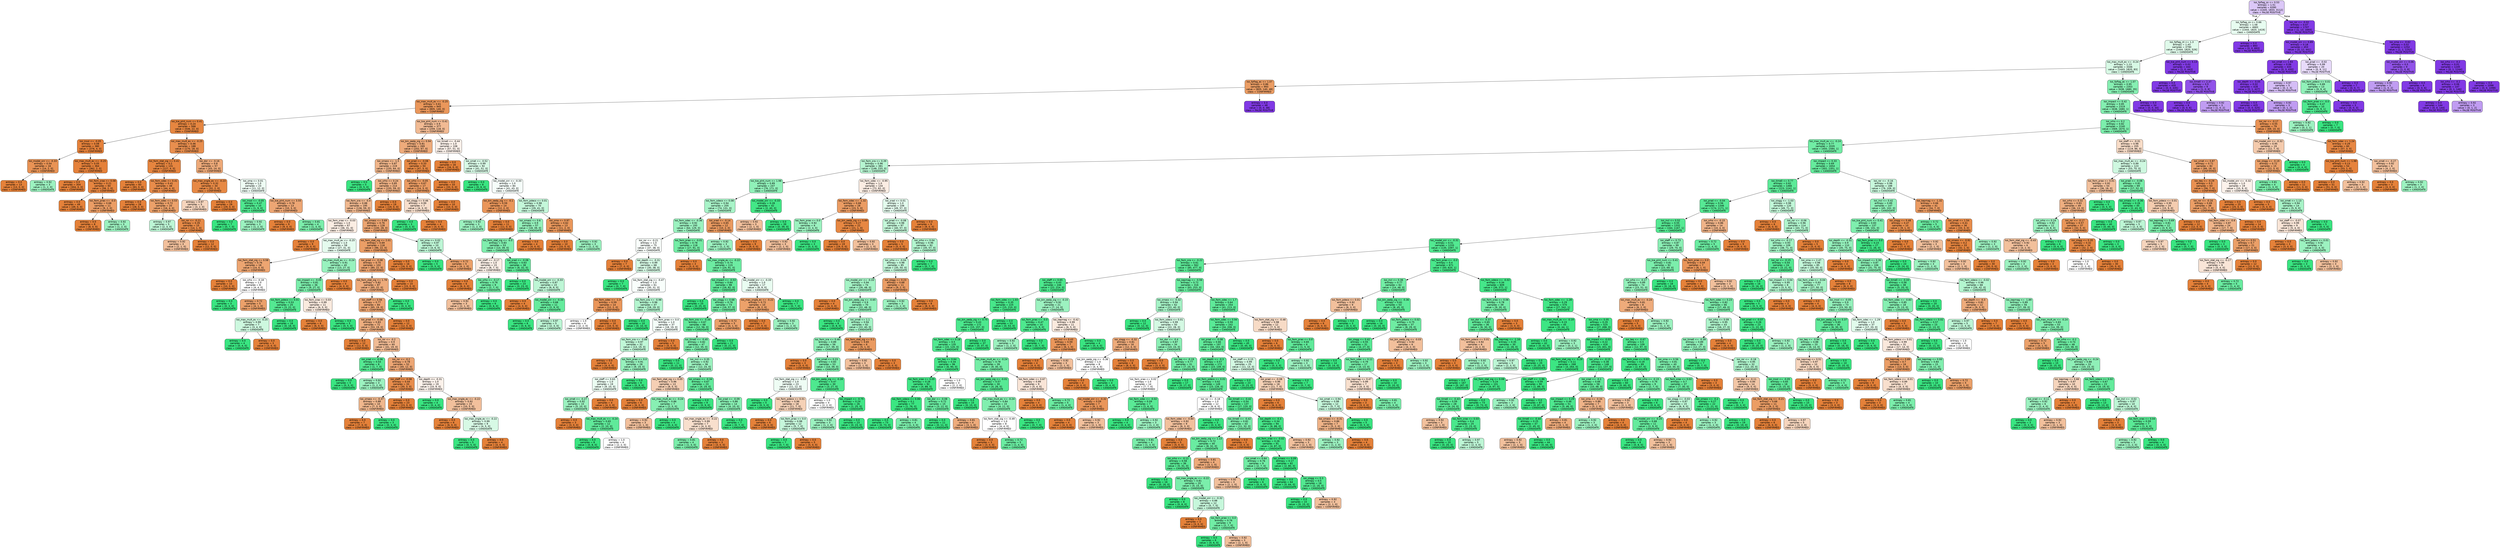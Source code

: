 digraph Tree {
node [shape=box, style="filled, rounded", color="black", fontname=helvetica] ;
edge [fontname=helvetica] ;
0 [label="koi_fpflag_ss <= 0.53\nentropy = 1.51\nsamples = 6390\nvalue = [1445, 1833, 3112]\nclass = FALSE POSITIVE", fillcolor="#8139e548"] ;
1 [label="koi_fpflag_co <= 0.66\nentropy = 1.58\nsamples = 4683\nvalue = [1444, 1820, 1419]\nclass = CANDIDATE", fillcolor="#39e5811e"] ;
0 -> 1 [labeldistance=2.5, labelangle=45, headlabel="True"] ;
2 [label="koi_fpflag_nt <= 1.3\nentropy = 1.43\nsamples = 3790\nvalue = [1444, 1820, 526]\nclass = CANDIDATE", fillcolor="#39e58129"] ;
1 -> 2 ;
3 [label="koi_max_mult_ev <= -0.24\nentropy = 1.13\nsamples = 3346\nvalue = [1443, 1820, 83]\nclass = CANDIDATE", fillcolor="#39e58133"] ;
2 -> 3 ;
4 [label="koi_fpflag_ec <= 1.07\nentropy = 0.86\nsamples = 993\nvalue = [805, 140, 48]\nclass = CONFIRMED", fillcolor="#e58139c7"] ;
3 -> 4 ;
5 [label="koi_max_mult_ev <= -0.25\nentropy = 0.61\nsamples = 945\nvalue = [805, 140, 0]\nclass = CONFIRMED", fillcolor="#e58139d3"] ;
4 -> 5 ;
6 [label="koi_tce_plnt_num <= 0.41\nentropy = 0.24\nsamples = 568\nvalue = [546, 22, 0]\nclass = CONFIRMED", fillcolor="#e58139f5"] ;
5 -> 6 ;
7 [label="koi_insol <= -0.05\nentropy = 0.08\nsamples = 380\nvalue = [376, 4, 0]\nclass = CONFIRMED", fillcolor="#e58139fc"] ;
6 -> 7 ;
8 [label="koi_model_snr <= -0.33\nentropy = 0.54\nsamples = 16\nvalue = [14, 2, 0]\nclass = CONFIRMED", fillcolor="#e58139db"] ;
7 -> 8 ;
9 [label="entropy = 0.0\nsamples = 13\nvalue = [13, 0, 0]\nclass = CONFIRMED", fillcolor="#e58139ff"] ;
8 -> 9 ;
10 [label="entropy = 0.92\nsamples = 3\nvalue = [1, 2, 0]\nclass = CANDIDATE", fillcolor="#39e5817f"] ;
8 -> 10 ;
11 [label="koi_max_mult_ev <= -0.25\nentropy = 0.05\nsamples = 364\nvalue = [362, 2, 0]\nclass = CONFIRMED", fillcolor="#e58139fe"] ;
7 -> 11 ;
12 [label="entropy = 0.0\nsamples = 304\nvalue = [304, 0, 0]\nclass = CONFIRMED", fillcolor="#e58139ff"] ;
11 -> 12 ;
13 [label="koi_fwm_srao <= 0.08\nentropy = 0.21\nsamples = 60\nvalue = [58, 2, 0]\nclass = CONFIRMED", fillcolor="#e58139f6"] ;
11 -> 13 ;
14 [label="entropy = 0.0\nsamples = 49\nvalue = [49, 0, 0]\nclass = CONFIRMED", fillcolor="#e58139ff"] ;
13 -> 14 ;
15 [label="koi_fwm_prao <= -0.0\nentropy = 0.68\nsamples = 11\nvalue = [9, 2, 0]\nclass = CONFIRMED", fillcolor="#e58139c6"] ;
13 -> 15 ;
16 [label="entropy = 0.0\nsamples = 8\nvalue = [8, 0, 0]\nclass = CONFIRMED", fillcolor="#e58139ff"] ;
15 -> 16 ;
17 [label="entropy = 0.92\nsamples = 3\nvalue = [1, 2, 0]\nclass = CANDIDATE", fillcolor="#39e5817f"] ;
15 -> 17 ;
18 [label="koi_max_mult_ev <= -0.25\nentropy = 0.46\nsamples = 188\nvalue = [170, 18, 0]\nclass = CONFIRMED", fillcolor="#e58139e4"] ;
6 -> 18 ;
19 [label="koi_fwm_stat_sig <= 0.41\nentropy = 0.2\nsamples = 131\nvalue = [127, 4, 0]\nclass = CONFIRMED", fillcolor="#e58139f7"] ;
18 -> 19 ;
20 [label="entropy = 0.0\nsamples = 83\nvalue = [83, 0, 0]\nclass = CONFIRMED", fillcolor="#e58139ff"] ;
19 -> 20 ;
21 [label="koi_fwm_sdec <= 0.41\nentropy = 0.41\nsamples = 48\nvalue = [44, 4, 0]\nclass = CONFIRMED", fillcolor="#e58139e8"] ;
19 -> 21 ;
22 [label="entropy = 0.0\nsamples = 28\nvalue = [28, 0, 0]\nclass = CONFIRMED", fillcolor="#e58139ff"] ;
21 -> 22 ;
23 [label="koi_fwm_sdec <= 0.53\nentropy = 0.72\nsamples = 20\nvalue = [16, 4, 0]\nclass = CONFIRMED", fillcolor="#e58139bf"] ;
21 -> 23 ;
24 [label="entropy = 0.97\nsamples = 5\nvalue = [2, 3, 0]\nclass = CANDIDATE", fillcolor="#39e58155"] ;
23 -> 24 ;
25 [label="koi_ror <= -0.21\nentropy = 0.35\nsamples = 15\nvalue = [14, 1, 0]\nclass = CONFIRMED", fillcolor="#e58139ed"] ;
23 -> 25 ;
26 [label="entropy = 0.92\nsamples = 3\nvalue = [2, 1, 0]\nclass = CONFIRMED", fillcolor="#e581397f"] ;
25 -> 26 ;
27 [label="entropy = 0.0\nsamples = 12\nvalue = [12, 0, 0]\nclass = CONFIRMED", fillcolor="#e58139ff"] ;
25 -> 27 ;
28 [label="koi_dor <= -0.16\nentropy = 0.8\nsamples = 57\nvalue = [43, 14, 0]\nclass = CONFIRMED", fillcolor="#e58139ac"] ;
18 -> 28 ;
29 [label="koi_max_sngle_ev <= -0.23\nentropy = 0.32\nsamples = 34\nvalue = [32, 2, 0]\nclass = CONFIRMED", fillcolor="#e58139ef"] ;
28 -> 29 ;
30 [label="entropy = 0.97\nsamples = 5\nvalue = [3, 2, 0]\nclass = CONFIRMED", fillcolor="#e5813955"] ;
29 -> 30 ;
31 [label="entropy = 0.0\nsamples = 29\nvalue = [29, 0, 0]\nclass = CONFIRMED", fillcolor="#e58139ff"] ;
29 -> 31 ;
32 [label="koi_sma <= 0.01\nentropy = 1.0\nsamples = 23\nvalue = [11, 12, 0]\nclass = CANDIDATE", fillcolor="#39e58115"] ;
28 -> 32 ;
33 [label="koi_insol <= -0.05\nentropy = 0.47\nsamples = 10\nvalue = [1, 9, 0]\nclass = CANDIDATE", fillcolor="#39e581e3"] ;
32 -> 33 ;
34 [label="entropy = 0.0\nsamples = 7\nvalue = [0, 7, 0]\nclass = CANDIDATE", fillcolor="#39e581ff"] ;
33 -> 34 ;
35 [label="entropy = 0.92\nsamples = 3\nvalue = [1, 2, 0]\nclass = CANDIDATE", fillcolor="#39e5817f"] ;
33 -> 35 ;
36 [label="koi_tce_plnt_num <= 3.55\nentropy = 0.78\nsamples = 13\nvalue = [10, 3, 0]\nclass = CONFIRMED", fillcolor="#e58139b3"] ;
32 -> 36 ;
37 [label="entropy = 0.0\nsamples = 9\nvalue = [9, 0, 0]\nclass = CONFIRMED", fillcolor="#e58139ff"] ;
36 -> 37 ;
38 [label="entropy = 0.81\nsamples = 4\nvalue = [1, 3, 0]\nclass = CANDIDATE", fillcolor="#39e581aa"] ;
36 -> 38 ;
39 [label="koi_tce_plnt_num <= 0.41\nentropy = 0.9\nsamples = 377\nvalue = [259, 118, 0]\nclass = CONFIRMED", fillcolor="#e581398b"] ;
5 -> 39 ;
40 [label="koi_bin_oedp_sig <= 0.94\nentropy = 0.81\nsamples = 269\nvalue = [202, 67, 0]\nclass = CONFIRMED", fillcolor="#e58139aa"] ;
39 -> 40 ;
41 [label="koi_smass <= -1.5\nentropy = 0.87\nsamples = 219\nvalue = [155, 64, 0]\nclass = CONFIRMED", fillcolor="#e5813996"] ;
40 -> 41 ;
42 [label="entropy = 0.0\nsamples = 5\nvalue = [0, 5, 0]\nclass = CANDIDATE", fillcolor="#39e581ff"] ;
41 -> 42 ;
43 [label="koi_srho <= 0.24\nentropy = 0.85\nsamples = 214\nvalue = [155, 59, 0]\nclass = CONFIRMED", fillcolor="#e581399e"] ;
41 -> 43 ;
44 [label="koi_fwm_sra <= -0.4\nentropy = 0.88\nsamples = 195\nvalue = [136, 59, 0]\nclass = CONFIRMED", fillcolor="#e5813990"] ;
43 -> 44 ;
45 [label="koi_fwm_srao <= -0.03\nentropy = 1.0\nsamples = 67\nvalue = [36, 31, 0]\nclass = CONFIRMED", fillcolor="#e5813923"] ;
44 -> 45 ;
46 [label="entropy = 0.0\nsamples = 9\nvalue = [9, 0, 0]\nclass = CONFIRMED", fillcolor="#e58139ff"] ;
45 -> 46 ;
47 [label="koi_max_mult_ev <= -0.25\nentropy = 1.0\nsamples = 58\nvalue = [27, 31, 0]\nclass = CANDIDATE", fillcolor="#39e58121"] ;
45 -> 47 ;
48 [label="koi_fwm_stat_sig <= 0.58\nentropy = 0.76\nsamples = 18\nvalue = [14, 4, 0]\nclass = CONFIRMED", fillcolor="#e58139b6"] ;
47 -> 48 ;
49 [label="entropy = 0.0\nsamples = 10\nvalue = [10, 0, 0]\nclass = CONFIRMED", fillcolor="#e58139ff"] ;
48 -> 49 ;
50 [label="koi_srho <= -0.18\nentropy = 1.0\nsamples = 8\nvalue = [4, 4, 0]\nclass = CONFIRMED", fillcolor="#e5813900"] ;
48 -> 50 ;
51 [label="entropy = 0.0\nsamples = 3\nvalue = [0, 3, 0]\nclass = CANDIDATE", fillcolor="#39e581ff"] ;
50 -> 51 ;
52 [label="entropy = 0.72\nsamples = 5\nvalue = [4, 1, 0]\nclass = CONFIRMED", fillcolor="#e58139bf"] ;
50 -> 52 ;
53 [label="koi_max_mult_ev <= -0.24\nentropy = 0.91\nsamples = 40\nvalue = [13, 27, 0]\nclass = CANDIDATE", fillcolor="#39e58184"] ;
47 -> 53 ;
54 [label="koi_impact <= -0.05\nentropy = 0.81\nsamples = 36\nvalue = [9, 27, 0]\nclass = CANDIDATE", fillcolor="#39e581aa"] ;
53 -> 54 ;
55 [label="koi_fwm_pdeco <= 0.01\nentropy = 0.53\nsamples = 25\nvalue = [3, 22, 0]\nclass = CANDIDATE", fillcolor="#39e581dc"] ;
54 -> 55 ;
56 [label="koi_max_mult_ev <= -0.25\nentropy = 0.99\nsamples = 7\nvalue = [3, 4, 0]\nclass = CANDIDATE", fillcolor="#39e58140"] ;
55 -> 56 ;
57 [label="entropy = 0.0\nsamples = 4\nvalue = [0, 4, 0]\nclass = CANDIDATE", fillcolor="#39e581ff"] ;
56 -> 57 ;
58 [label="entropy = 0.0\nsamples = 3\nvalue = [3, 0, 0]\nclass = CONFIRMED", fillcolor="#e58139ff"] ;
56 -> 58 ;
59 [label="entropy = 0.0\nsamples = 18\nvalue = [0, 18, 0]\nclass = CANDIDATE", fillcolor="#39e581ff"] ;
55 -> 59 ;
60 [label="koi_fwm_srao <= 0.03\nentropy = 0.99\nsamples = 11\nvalue = [6, 5, 0]\nclass = CONFIRMED", fillcolor="#e581392a"] ;
54 -> 60 ;
61 [label="entropy = 0.0\nsamples = 6\nvalue = [6, 0, 0]\nclass = CONFIRMED", fillcolor="#e58139ff"] ;
60 -> 61 ;
62 [label="entropy = 0.0\nsamples = 5\nvalue = [0, 5, 0]\nclass = CANDIDATE", fillcolor="#39e581ff"] ;
60 -> 62 ;
63 [label="entropy = 0.0\nsamples = 4\nvalue = [4, 0, 0]\nclass = CONFIRMED", fillcolor="#e58139ff"] ;
53 -> 63 ;
64 [label="koi_smass <= 0.69\nentropy = 0.76\nsamples = 128\nvalue = [100, 28, 0]\nclass = CONFIRMED", fillcolor="#e58139b8"] ;
44 -> 64 ;
65 [label="koi_fwm_stat_sig <= 2.01\nentropy = 0.69\nsamples = 118\nvalue = [96, 22, 0]\nclass = CONFIRMED", fillcolor="#e58139c5"] ;
64 -> 65 ;
66 [label="koi_prad <= -0.08\nentropy = 0.75\nsamples = 102\nvalue = [80, 22, 0]\nclass = CONFIRMED", fillcolor="#e58139b9"] ;
65 -> 66 ;
67 [label="koi_fwm_stat_sig <= 1.78\nentropy = 0.82\nsamples = 87\nvalue = [65, 22, 0]\nclass = CONFIRMED", fillcolor="#e58139a9"] ;
66 -> 67 ;
68 [label="koi_steff <= 0.56\nentropy = 0.77\nsamples = 84\nvalue = [65, 19, 0]\nclass = CONFIRMED", fillcolor="#e58139b4"] ;
67 -> 68 ;
69 [label="koi_prad <= -0.08\nentropy = 0.83\nsamples = 72\nvalue = [53, 19, 0]\nclass = CONFIRMED", fillcolor="#e58139a4"] ;
68 -> 69 ;
70 [label="entropy = 0.0\nsamples = 12\nvalue = [12, 0, 0]\nclass = CONFIRMED", fillcolor="#e58139ff"] ;
69 -> 70 ;
71 [label="koi_ror <= -0.2\nentropy = 0.9\nsamples = 60\nvalue = [41, 19, 0]\nclass = CONFIRMED", fillcolor="#e5813989"] ;
69 -> 71 ;
72 [label="koi_srad <= -0.06\nentropy = 0.54\nsamples = 8\nvalue = [1, 7, 0]\nclass = CANDIDATE", fillcolor="#39e581db"] ;
71 -> 72 ;
73 [label="entropy = 0.0\nsamples = 5\nvalue = [0, 5, 0]\nclass = CANDIDATE", fillcolor="#39e581ff"] ;
72 -> 73 ;
74 [label="entropy = 0.92\nsamples = 3\nvalue = [1, 2, 0]\nclass = CANDIDATE", fillcolor="#39e5817f"] ;
72 -> 74 ;
75 [label="koi_ror <= -0.2\nentropy = 0.78\nsamples = 52\nvalue = [40, 12, 0]\nclass = CONFIRMED", fillcolor="#e58139b3"] ;
71 -> 75 ;
76 [label="koi_steff <= -0.08\nentropy = 0.44\nsamples = 33\nvalue = [30, 3, 0]\nclass = CONFIRMED", fillcolor="#e58139e6"] ;
75 -> 76 ;
77 [label="koi_smass <= -0.37\nentropy = 0.88\nsamples = 10\nvalue = [7, 3, 0]\nclass = CONFIRMED", fillcolor="#e5813992"] ;
76 -> 77 ;
78 [label="entropy = 0.0\nsamples = 7\nvalue = [7, 0, 0]\nclass = CONFIRMED", fillcolor="#e58139ff"] ;
77 -> 78 ;
79 [label="entropy = 0.0\nsamples = 3\nvalue = [0, 3, 0]\nclass = CANDIDATE", fillcolor="#39e581ff"] ;
77 -> 79 ;
80 [label="entropy = 0.0\nsamples = 23\nvalue = [23, 0, 0]\nclass = CONFIRMED", fillcolor="#e58139ff"] ;
76 -> 80 ;
81 [label="koi_depth <= -0.31\nentropy = 1.0\nsamples = 19\nvalue = [10, 9, 0]\nclass = CONFIRMED", fillcolor="#e5813919"] ;
75 -> 81 ;
82 [label="entropy = 0.0\nsamples = 4\nvalue = [0, 4, 0]\nclass = CANDIDATE", fillcolor="#39e581ff"] ;
81 -> 82 ;
83 [label="koi_max_sngle_ev <= -0.22\nentropy = 0.92\nsamples = 15\nvalue = [10, 5, 0]\nclass = CONFIRMED", fillcolor="#e581397f"] ;
81 -> 83 ;
84 [label="entropy = 0.0\nsamples = 6\nvalue = [6, 0, 0]\nclass = CONFIRMED", fillcolor="#e58139ff"] ;
83 -> 84 ;
85 [label="koi_max_sngle_ev <= -0.22\nentropy = 0.99\nsamples = 9\nvalue = [4, 5, 0]\nclass = CANDIDATE", fillcolor="#39e58133"] ;
83 -> 85 ;
86 [label="entropy = 0.0\nsamples = 5\nvalue = [0, 5, 0]\nclass = CANDIDATE", fillcolor="#39e581ff"] ;
85 -> 86 ;
87 [label="entropy = 0.0\nsamples = 4\nvalue = [4, 0, 0]\nclass = CONFIRMED", fillcolor="#e58139ff"] ;
85 -> 87 ;
88 [label="entropy = 0.0\nsamples = 12\nvalue = [12, 0, 0]\nclass = CONFIRMED", fillcolor="#e58139ff"] ;
68 -> 88 ;
89 [label="entropy = 0.0\nsamples = 3\nvalue = [0, 3, 0]\nclass = CANDIDATE", fillcolor="#39e581ff"] ;
67 -> 89 ;
90 [label="entropy = 0.0\nsamples = 15\nvalue = [15, 0, 0]\nclass = CONFIRMED", fillcolor="#e58139ff"] ;
66 -> 90 ;
91 [label="entropy = 0.0\nsamples = 16\nvalue = [16, 0, 0]\nclass = CONFIRMED", fillcolor="#e58139ff"] ;
65 -> 91 ;
92 [label="koi_sma <= 0.02\nentropy = 0.97\nsamples = 10\nvalue = [4, 6, 0]\nclass = CANDIDATE", fillcolor="#39e58155"] ;
64 -> 92 ;
93 [label="entropy = 0.0\nsamples = 5\nvalue = [0, 5, 0]\nclass = CANDIDATE", fillcolor="#39e581ff"] ;
92 -> 93 ;
94 [label="entropy = 0.72\nsamples = 5\nvalue = [4, 1, 0]\nclass = CONFIRMED", fillcolor="#e58139bf"] ;
92 -> 94 ;
95 [label="entropy = 0.0\nsamples = 19\nvalue = [19, 0, 0]\nclass = CONFIRMED", fillcolor="#e58139ff"] ;
43 -> 95 ;
96 [label="koi_prad <= -0.08\nentropy = 0.33\nsamples = 50\nvalue = [47, 3, 0]\nclass = CONFIRMED", fillcolor="#e58139ef"] ;
40 -> 96 ;
97 [label="koi_srho <= -0.05\nentropy = 0.67\nsamples = 17\nvalue = [14, 3, 0]\nclass = CONFIRMED", fillcolor="#e58139c8"] ;
96 -> 97 ;
98 [label="koi_slogg <= 0.46\nentropy = 0.99\nsamples = 7\nvalue = [4, 3, 0]\nclass = CONFIRMED", fillcolor="#e5813940"] ;
97 -> 98 ;
99 [label="entropy = 0.0\nsamples = 3\nvalue = [0, 3, 0]\nclass = CANDIDATE", fillcolor="#39e581ff"] ;
98 -> 99 ;
100 [label="entropy = 0.0\nsamples = 4\nvalue = [4, 0, 0]\nclass = CONFIRMED", fillcolor="#e58139ff"] ;
98 -> 100 ;
101 [label="entropy = 0.0\nsamples = 10\nvalue = [10, 0, 0]\nclass = CONFIRMED", fillcolor="#e58139ff"] ;
97 -> 101 ;
102 [label="entropy = 0.0\nsamples = 33\nvalue = [33, 0, 0]\nclass = CONFIRMED", fillcolor="#e58139ff"] ;
96 -> 102 ;
103 [label="koi_time0 <= -0.44\nentropy = 1.0\nsamples = 108\nvalue = [57, 51, 0]\nclass = CONFIRMED", fillcolor="#e581391b"] ;
39 -> 103 ;
104 [label="entropy = 0.0\nsamples = 16\nvalue = [16, 0, 0]\nclass = CONFIRMED", fillcolor="#e58139ff"] ;
103 -> 104 ;
105 [label="koi_smet <= -0.52\nentropy = 0.99\nsamples = 92\nvalue = [41, 51, 0]\nclass = CANDIDATE", fillcolor="#39e58132"] ;
103 -> 105 ;
106 [label="entropy = 0.0\nsamples = 8\nvalue = [0, 8, 0]\nclass = CANDIDATE", fillcolor="#39e581ff"] ;
105 -> 106 ;
107 [label="koi_model_snr <= -0.33\nentropy = 1.0\nsamples = 84\nvalue = [41, 43, 0]\nclass = CANDIDATE", fillcolor="#39e5810c"] ;
105 -> 107 ;
108 [label="koi_bin_oedp_sig <= -0.1\nentropy = 0.59\nsamples = 14\nvalue = [12, 2, 0]\nclass = CONFIRMED", fillcolor="#e58139d4"] ;
107 -> 108 ;
109 [label="entropy = 0.92\nsamples = 3\nvalue = [1, 2, 0]\nclass = CANDIDATE", fillcolor="#39e5817f"] ;
108 -> 109 ;
110 [label="entropy = 0.0\nsamples = 11\nvalue = [11, 0, 0]\nclass = CONFIRMED", fillcolor="#e58139ff"] ;
108 -> 110 ;
111 [label="koi_fwm_pdeco <= 0.01\nentropy = 0.98\nsamples = 70\nvalue = [29, 41, 0]\nclass = CANDIDATE", fillcolor="#39e5814b"] ;
107 -> 111 ;
112 [label="koi_smass <= 0.6\nentropy = 0.9\nsamples = 57\nvalue = [18, 39, 0]\nclass = CANDIDATE", fillcolor="#39e58189"] ;
111 -> 112 ;
113 [label="koi_fwm_stat_sig <= -0.5\nentropy = 0.83\nsamples = 53\nvalue = [14, 39, 0]\nclass = CANDIDATE", fillcolor="#39e581a3"] ;
112 -> 113 ;
114 [label="koi_steff <= -0.17\nentropy = 1.0\nsamples = 15\nvalue = [8, 7, 0]\nclass = CONFIRMED", fillcolor="#e5813920"] ;
113 -> 114 ;
115 [label="entropy = 0.0\nsamples = 6\nvalue = [6, 0, 0]\nclass = CONFIRMED", fillcolor="#e58139ff"] ;
114 -> 115 ;
116 [label="koi_srho <= -0.17\nentropy = 0.76\nsamples = 9\nvalue = [2, 7, 0]\nclass = CANDIDATE", fillcolor="#39e581b6"] ;
114 -> 116 ;
117 [label="entropy = 0.92\nsamples = 3\nvalue = [2, 1, 0]\nclass = CONFIRMED", fillcolor="#e581397f"] ;
116 -> 117 ;
118 [label="entropy = 0.0\nsamples = 6\nvalue = [0, 6, 0]\nclass = CANDIDATE", fillcolor="#39e581ff"] ;
116 -> 118 ;
119 [label="koi_srad <= -0.08\nentropy = 0.63\nsamples = 38\nvalue = [6, 32, 0]\nclass = CANDIDATE", fillcolor="#39e581cf"] ;
113 -> 119 ;
120 [label="entropy = 0.0\nsamples = 23\nvalue = [0, 23, 0]\nclass = CANDIDATE", fillcolor="#39e581ff"] ;
119 -> 120 ;
121 [label="koi_model_snr <= -0.33\nentropy = 0.97\nsamples = 15\nvalue = [6, 9, 0]\nclass = CANDIDATE", fillcolor="#39e58155"] ;
119 -> 121 ;
122 [label="entropy = 0.0\nsamples = 4\nvalue = [4, 0, 0]\nclass = CONFIRMED", fillcolor="#e58139ff"] ;
121 -> 122 ;
123 [label="koi_model_snr <= -0.33\nentropy = 0.68\nsamples = 11\nvalue = [2, 9, 0]\nclass = CANDIDATE", fillcolor="#39e581c6"] ;
121 -> 123 ;
124 [label="entropy = 0.0\nsamples = 6\nvalue = [0, 6, 0]\nclass = CANDIDATE", fillcolor="#39e581ff"] ;
123 -> 124 ;
125 [label="entropy = 0.97\nsamples = 5\nvalue = [2, 3, 0]\nclass = CANDIDATE", fillcolor="#39e58155"] ;
123 -> 125 ;
126 [label="entropy = 0.0\nsamples = 4\nvalue = [4, 0, 0]\nclass = CONFIRMED", fillcolor="#e58139ff"] ;
112 -> 126 ;
127 [label="koi_sma <= 0.97\nentropy = 0.62\nsamples = 13\nvalue = [11, 2, 0]\nclass = CONFIRMED", fillcolor="#e58139d1"] ;
111 -> 127 ;
128 [label="entropy = 0.0\nsamples = 10\nvalue = [10, 0, 0]\nclass = CONFIRMED", fillcolor="#e58139ff"] ;
127 -> 128 ;
129 [label="entropy = 0.92\nsamples = 3\nvalue = [1, 2, 0]\nclass = CANDIDATE", fillcolor="#39e5817f"] ;
127 -> 129 ;
130 [label="entropy = 0.0\nsamples = 48\nvalue = [0, 0, 48]\nclass = FALSE POSITIVE", fillcolor="#8139e5ff"] ;
4 -> 130 ;
131 [label="koi_fpflag_ec <= 1.07\nentropy = 0.95\nsamples = 2353\nvalue = [638, 1680, 35]\nclass = CANDIDATE", fillcolor="#39e5819b"] ;
3 -> 131 ;
132 [label="koi_impact <= 0.42\nentropy = 0.85\nsamples = 2319\nvalue = [638, 1680, 1]\nclass = CANDIDATE", fillcolor="#39e5819e"] ;
131 -> 132 ;
133 [label="koi_srho <= 0.2\nentropy = 0.82\nsamples = 2240\nvalue = [569, 1670, 1]\nclass = CANDIDATE", fillcolor="#39e581a8"] ;
132 -> 133 ;
134 [label="koi_max_mult_ev <= -0.24\nentropy = 0.77\nsamples = 2035\nvalue = [450, 1584, 1]\nclass = CANDIDATE", fillcolor="#39e581b6"] ;
133 -> 134 ;
135 [label="koi_fwm_sra <= 0.39\nentropy = 0.96\nsamples = 381\nvalue = [148, 233, 0]\nclass = CANDIDATE", fillcolor="#39e5815d"] ;
134 -> 135 ;
136 [label="koi_tce_plnt_num <= 1.98\nentropy = 0.89\nsamples = 247\nvalue = [76, 171, 0]\nclass = CANDIDATE", fillcolor="#39e5818e"] ;
135 -> 136 ;
137 [label="koi_fwm_sdeco <= 0.08\nentropy = 0.94\nsamples = 205\nvalue = [74, 131, 0]\nclass = CANDIDATE", fillcolor="#39e5816f"] ;
136 -> 137 ;
138 [label="koi_fwm_sdec <= -0.36\nentropy = 0.92\nsamples = 193\nvalue = [64, 129, 0]\nclass = CANDIDATE", fillcolor="#39e58180"] ;
137 -> 138 ;
139 [label="koi_ror <= -0.21\nentropy = 1.0\nsamples = 75\nvalue = [37, 38, 0]\nclass = CANDIDATE", fillcolor="#39e58107"] ;
138 -> 139 ;
140 [label="entropy = 0.0\nsamples = 7\nvalue = [7, 0, 0]\nclass = CONFIRMED", fillcolor="#e58139ff"] ;
139 -> 140 ;
141 [label="koi_depth <= -0.31\nentropy = 0.99\nsamples = 68\nvalue = [30, 38, 0]\nclass = CANDIDATE", fillcolor="#39e58136"] ;
139 -> 141 ;
142 [label="entropy = 0.0\nsamples = 7\nvalue = [0, 7, 0]\nclass = CANDIDATE", fillcolor="#39e581ff"] ;
141 -> 142 ;
143 [label="koi_fwm_stat_sig <= -0.47\nentropy = 1.0\nsamples = 61\nvalue = [30, 31, 0]\nclass = CANDIDATE", fillcolor="#39e58108"] ;
141 -> 143 ;
144 [label="koi_fwm_sdec <= -1.3\nentropy = 0.59\nsamples = 14\nvalue = [12, 2, 0]\nclass = CONFIRMED", fillcolor="#e58139d4"] ;
143 -> 144 ;
145 [label="entropy = 1.0\nsamples = 4\nvalue = [2, 2, 0]\nclass = CONFIRMED", fillcolor="#e5813900"] ;
144 -> 145 ;
146 [label="entropy = 0.0\nsamples = 10\nvalue = [10, 0, 0]\nclass = CONFIRMED", fillcolor="#e58139ff"] ;
144 -> 146 ;
147 [label="koi_fwm_sra <= -0.98\nentropy = 0.96\nsamples = 47\nvalue = [18, 29, 0]\nclass = CANDIDATE", fillcolor="#39e58161"] ;
143 -> 147 ;
148 [label="entropy = 0.0\nsamples = 10\nvalue = [0, 10, 0]\nclass = CANDIDATE", fillcolor="#39e581ff"] ;
147 -> 148 ;
149 [label="koi_fwm_prao <= 0.0\nentropy = 1.0\nsamples = 37\nvalue = [18, 19, 0]\nclass = CANDIDATE", fillcolor="#39e5810d"] ;
147 -> 149 ;
150 [label="koi_fwm_sra <= -0.88\nentropy = 0.97\nsamples = 32\nvalue = [13, 19, 0]\nclass = CANDIDATE", fillcolor="#39e58151"] ;
149 -> 150 ;
151 [label="entropy = 0.0\nsamples = 4\nvalue = [4, 0, 0]\nclass = CONFIRMED", fillcolor="#e58139ff"] ;
150 -> 151 ;
152 [label="koi_fwm_prao <= 0.0\nentropy = 0.91\nsamples = 28\nvalue = [9, 19, 0]\nclass = CANDIDATE", fillcolor="#39e58186"] ;
150 -> 152 ;
153 [label="koi_steff <= 0.63\nentropy = 1.0\nsamples = 19\nvalue = [9, 10, 0]\nclass = CANDIDATE", fillcolor="#39e58119"] ;
152 -> 153 ;
154 [label="koi_smet <= -0.27\nentropy = 0.92\nsamples = 15\nvalue = [5, 10, 0]\nclass = CANDIDATE", fillcolor="#39e5817f"] ;
153 -> 154 ;
155 [label="entropy = 0.0\nsamples = 3\nvalue = [3, 0, 0]\nclass = CONFIRMED", fillcolor="#e58139ff"] ;
154 -> 155 ;
156 [label="koi_max_mult_ev <= -0.24\nentropy = 0.65\nsamples = 12\nvalue = [2, 10, 0]\nclass = CANDIDATE", fillcolor="#39e581cc"] ;
154 -> 156 ;
157 [label="entropy = 0.0\nsamples = 8\nvalue = [0, 8, 0]\nclass = CANDIDATE", fillcolor="#39e581ff"] ;
156 -> 157 ;
158 [label="entropy = 1.0\nsamples = 4\nvalue = [2, 2, 0]\nclass = CONFIRMED", fillcolor="#e5813900"] ;
156 -> 158 ;
159 [label="entropy = 0.0\nsamples = 4\nvalue = [4, 0, 0]\nclass = CONFIRMED", fillcolor="#e58139ff"] ;
153 -> 159 ;
160 [label="entropy = 0.0\nsamples = 9\nvalue = [0, 9, 0]\nclass = CANDIDATE", fillcolor="#39e581ff"] ;
152 -> 160 ;
161 [label="entropy = 0.0\nsamples = 5\nvalue = [5, 0, 0]\nclass = CONFIRMED", fillcolor="#e58139ff"] ;
149 -> 161 ;
162 [label="koi_fwm_prao <= -0.01\nentropy = 0.78\nsamples = 118\nvalue = [27, 91, 0]\nclass = CANDIDATE", fillcolor="#39e581b3"] ;
138 -> 162 ;
163 [label="entropy = 0.0\nsamples = 3\nvalue = [3, 0, 0]\nclass = CONFIRMED", fillcolor="#e58139ff"] ;
162 -> 163 ;
164 [label="koi_max_sngle_ev <= -0.22\nentropy = 0.74\nsamples = 115\nvalue = [24, 91, 0]\nclass = CANDIDATE", fillcolor="#39e581bc"] ;
162 -> 164 ;
165 [label="koi_impact <= -0.53\nentropy = 0.64\nsamples = 98\nvalue = [16, 82, 0]\nclass = CANDIDATE", fillcolor="#39e581cd"] ;
164 -> 165 ;
166 [label="entropy = 0.0\nsamples = 25\nvalue = [0, 25, 0]\nclass = CANDIDATE", fillcolor="#39e581ff"] ;
165 -> 166 ;
167 [label="koi_slogg <= 0.68\nentropy = 0.76\nsamples = 73\nvalue = [16, 57, 0]\nclass = CANDIDATE", fillcolor="#39e581b7"] ;
165 -> 167 ;
168 [label="koi_fwm_sra <= -0.34\nentropy = 0.67\nsamples = 68\nvalue = [12, 56, 0]\nclass = CANDIDATE", fillcolor="#39e581c8"] ;
167 -> 168 ;
169 [label="koi_time0 <= -0.45\nentropy = 0.82\nsamples = 47\nvalue = [12, 35, 0]\nclass = CANDIDATE", fillcolor="#39e581a8"] ;
168 -> 169 ;
170 [label="entropy = 0.0\nsamples = 11\nvalue = [0, 11, 0]\nclass = CANDIDATE", fillcolor="#39e581ff"] ;
169 -> 170 ;
171 [label="koi_incl <= 0.35\nentropy = 0.92\nsamples = 36\nvalue = [12, 24, 0]\nclass = CANDIDATE", fillcolor="#39e5817f"] ;
169 -> 171 ;
172 [label="koi_fwm_stat_sig <= 0.05\nentropy = 0.96\nsamples = 13\nvalue = [8, 5, 0]\nclass = CONFIRMED", fillcolor="#e5813960"] ;
171 -> 172 ;
173 [label="entropy = 0.0\nsamples = 6\nvalue = [6, 0, 0]\nclass = CONFIRMED", fillcolor="#e58139ff"] ;
172 -> 173 ;
174 [label="koi_max_mult_ev <= -0.24\nentropy = 0.86\nsamples = 7\nvalue = [2, 5, 0]\nclass = CANDIDATE", fillcolor="#39e58199"] ;
172 -> 174 ;
175 [label="entropy = 0.92\nsamples = 3\nvalue = [2, 1, 0]\nclass = CONFIRMED", fillcolor="#e581397f"] ;
174 -> 175 ;
176 [label="entropy = 0.0\nsamples = 4\nvalue = [0, 4, 0]\nclass = CANDIDATE", fillcolor="#39e581ff"] ;
174 -> 176 ;
177 [label="koi_smass <= -0.34\nentropy = 0.67\nsamples = 23\nvalue = [4, 19, 0]\nclass = CANDIDATE", fillcolor="#39e581c9"] ;
171 -> 177 ;
178 [label="entropy = 0.0\nsamples = 9\nvalue = [0, 9, 0]\nclass = CANDIDATE", fillcolor="#39e581ff"] ;
177 -> 178 ;
179 [label="koi_srad <= -0.09\nentropy = 0.86\nsamples = 14\nvalue = [4, 10, 0]\nclass = CANDIDATE", fillcolor="#39e58199"] ;
177 -> 179 ;
180 [label="koi_max_sngle_ev <= -0.22\nentropy = 0.99\nsamples = 7\nvalue = [4, 3, 0]\nclass = CONFIRMED", fillcolor="#e5813940"] ;
179 -> 180 ;
181 [label="entropy = 0.81\nsamples = 4\nvalue = [1, 3, 0]\nclass = CANDIDATE", fillcolor="#39e581aa"] ;
180 -> 181 ;
182 [label="entropy = 0.0\nsamples = 3\nvalue = [3, 0, 0]\nclass = CONFIRMED", fillcolor="#e58139ff"] ;
180 -> 182 ;
183 [label="entropy = 0.0\nsamples = 7\nvalue = [0, 7, 0]\nclass = CANDIDATE", fillcolor="#39e581ff"] ;
179 -> 183 ;
184 [label="entropy = 0.0\nsamples = 21\nvalue = [0, 21, 0]\nclass = CANDIDATE", fillcolor="#39e581ff"] ;
168 -> 184 ;
185 [label="entropy = 0.72\nsamples = 5\nvalue = [4, 1, 0]\nclass = CONFIRMED", fillcolor="#e58139bf"] ;
167 -> 185 ;
186 [label="koi_model_snr <= -0.33\nentropy = 1.0\nsamples = 17\nvalue = [8, 9, 0]\nclass = CANDIDATE", fillcolor="#39e5811c"] ;
164 -> 186 ;
187 [label="koi_max_sngle_ev <= -0.22\nentropy = 0.72\nsamples = 10\nvalue = [8, 2, 0]\nclass = CONFIRMED", fillcolor="#e58139bf"] ;
186 -> 187 ;
188 [label="entropy = 0.0\nsamples = 7\nvalue = [7, 0, 0]\nclass = CONFIRMED", fillcolor="#e58139ff"] ;
187 -> 188 ;
189 [label="entropy = 0.92\nsamples = 3\nvalue = [1, 2, 0]\nclass = CANDIDATE", fillcolor="#39e5817f"] ;
187 -> 189 ;
190 [label="entropy = 0.0\nsamples = 7\nvalue = [0, 7, 0]\nclass = CANDIDATE", fillcolor="#39e581ff"] ;
186 -> 190 ;
191 [label="koi_srad <= -0.14\nentropy = 0.65\nsamples = 12\nvalue = [10, 2, 0]\nclass = CONFIRMED", fillcolor="#e58139cc"] ;
137 -> 191 ;
192 [label="entropy = 0.92\nsamples = 3\nvalue = [1, 2, 0]\nclass = CANDIDATE", fillcolor="#39e5817f"] ;
191 -> 192 ;
193 [label="entropy = 0.0\nsamples = 9\nvalue = [9, 0, 0]\nclass = CONFIRMED", fillcolor="#e58139ff"] ;
191 -> 193 ;
194 [label="koi_model_snr <= -0.33\nentropy = 0.28\nsamples = 42\nvalue = [2, 40, 0]\nclass = CANDIDATE", fillcolor="#39e581f2"] ;
136 -> 194 ;
195 [label="entropy = 0.92\nsamples = 3\nvalue = [2, 1, 0]\nclass = CONFIRMED", fillcolor="#e581397f"] ;
194 -> 195 ;
196 [label="entropy = 0.0\nsamples = 39\nvalue = [0, 39, 0]\nclass = CANDIDATE", fillcolor="#39e581ff"] ;
194 -> 196 ;
197 [label="koi_fwm_sdec <= -0.95\nentropy = 1.0\nsamples = 134\nvalue = [72, 62, 0]\nclass = CONFIRMED", fillcolor="#e5813923"] ;
135 -> 197 ;
198 [label="koi_fwm_sdec <= -1.32\nentropy = 0.68\nsamples = 28\nvalue = [23, 5, 0]\nclass = CONFIRMED", fillcolor="#e58139c8"] ;
197 -> 198 ;
199 [label="koi_fwm_prao <= 0.0\nentropy = 0.92\nsamples = 6\nvalue = [2, 4, 0]\nclass = CANDIDATE", fillcolor="#39e5817f"] ;
198 -> 199 ;
200 [label="entropy = 0.92\nsamples = 3\nvalue = [2, 1, 0]\nclass = CONFIRMED", fillcolor="#e581397f"] ;
199 -> 200 ;
201 [label="entropy = 0.0\nsamples = 3\nvalue = [0, 3, 0]\nclass = CANDIDATE", fillcolor="#39e581ff"] ;
199 -> 201 ;
202 [label="koi_bin_oedp_sig <= 0.89\nentropy = 0.27\nsamples = 22\nvalue = [21, 1, 0]\nclass = CONFIRMED", fillcolor="#e58139f3"] ;
198 -> 202 ;
203 [label="entropy = 0.0\nsamples = 19\nvalue = [19, 0, 0]\nclass = CONFIRMED", fillcolor="#e58139ff"] ;
202 -> 203 ;
204 [label="entropy = 0.92\nsamples = 3\nvalue = [2, 1, 0]\nclass = CONFIRMED", fillcolor="#e581397f"] ;
202 -> 204 ;
205 [label="koi_srad <= 0.01\nentropy = 1.0\nsamples = 106\nvalue = [49, 57, 0]\nclass = CANDIDATE", fillcolor="#39e58124"] ;
197 -> 205 ;
206 [label="koi_prad <= -0.08\nentropy = 0.98\nsamples = 97\nvalue = [40, 57, 0]\nclass = CANDIDATE", fillcolor="#39e5814c"] ;
205 -> 206 ;
207 [label="entropy = 0.0\nsamples = 5\nvalue = [5, 0, 0]\nclass = CONFIRMED", fillcolor="#e58139ff"] ;
206 -> 207 ;
208 [label="koi_srho <= 0.04\nentropy = 0.96\nsamples = 92\nvalue = [35, 57, 0]\nclass = CANDIDATE", fillcolor="#39e58162"] ;
206 -> 208 ;
209 [label="koi_srho <= -0.04\nentropy = 0.98\nsamples = 85\nvalue = [35, 50, 0]\nclass = CANDIDATE", fillcolor="#39e5814d"] ;
208 -> 209 ;
210 [label="koi_model_snr <= -0.33\nentropy = 0.94\nsamples = 74\nvalue = [26, 48, 0]\nclass = CANDIDATE", fillcolor="#39e58175"] ;
209 -> 210 ;
211 [label="entropy = 0.0\nsamples = 4\nvalue = [4, 0, 0]\nclass = CONFIRMED", fillcolor="#e58139ff"] ;
210 -> 211 ;
212 [label="koi_bin_oedp_sig <= -0.65\nentropy = 0.9\nsamples = 70\nvalue = [22, 48, 0]\nclass = CANDIDATE", fillcolor="#39e5818a"] ;
210 -> 212 ;
213 [label="entropy = 0.0\nsamples = 8\nvalue = [0, 8, 0]\nclass = CANDIDATE", fillcolor="#39e581ff"] ;
212 -> 213 ;
214 [label="koi_smet <= 1.1\nentropy = 0.94\nsamples = 62\nvalue = [22, 40, 0]\nclass = CANDIDATE", fillcolor="#39e58173"] ;
212 -> 214 ;
215 [label="koi_fwm_sra <= 0.46\nentropy = 0.89\nsamples = 56\nvalue = [17, 39, 0]\nclass = CANDIDATE", fillcolor="#39e58190"] ;
214 -> 215 ;
216 [label="entropy = 0.0\nsamples = 3\nvalue = [3, 0, 0]\nclass = CONFIRMED", fillcolor="#e58139ff"] ;
215 -> 216 ;
217 [label="koi_smet <= 0.23\nentropy = 0.83\nsamples = 53\nvalue = [14, 39, 0]\nclass = CANDIDATE", fillcolor="#39e581a3"] ;
215 -> 217 ;
218 [label="koi_fwm_stat_sig <= -0.53\nentropy = 1.0\nsamples = 23\nvalue = [11, 12, 0]\nclass = CANDIDATE", fillcolor="#39e58115"] ;
217 -> 218 ;
219 [label="entropy = 0.0\nsamples = 5\nvalue = [0, 5, 0]\nclass = CANDIDATE", fillcolor="#39e581ff"] ;
218 -> 219 ;
220 [label="koi_fwm_pdeco <= 0.01\nentropy = 0.96\nsamples = 18\nvalue = [11, 7, 0]\nclass = CONFIRMED", fillcolor="#e581395d"] ;
218 -> 220 ;
221 [label="entropy = 0.0\nsamples = 6\nvalue = [6, 0, 0]\nclass = CONFIRMED", fillcolor="#e58139ff"] ;
220 -> 221 ;
222 [label="koi_fwm_prao <= 0.0\nentropy = 0.98\nsamples = 12\nvalue = [5, 7, 0]\nclass = CANDIDATE", fillcolor="#39e58149"] ;
220 -> 222 ;
223 [label="entropy = 0.0\nsamples = 7\nvalue = [0, 7, 0]\nclass = CANDIDATE", fillcolor="#39e581ff"] ;
222 -> 223 ;
224 [label="entropy = 0.0\nsamples = 5\nvalue = [5, 0, 0]\nclass = CONFIRMED", fillcolor="#e58139ff"] ;
222 -> 224 ;
225 [label="koi_bin_oedp_sig <= -0.28\nentropy = 0.47\nsamples = 30\nvalue = [3, 27, 0]\nclass = CANDIDATE", fillcolor="#39e581e3"] ;
217 -> 225 ;
226 [label="entropy = 1.0\nsamples = 4\nvalue = [2, 2, 0]\nclass = CONFIRMED", fillcolor="#e5813900"] ;
225 -> 226 ;
227 [label="koi_impact <= -0.75\nentropy = 0.24\nsamples = 26\nvalue = [1, 25, 0]\nclass = CANDIDATE", fillcolor="#39e581f5"] ;
225 -> 227 ;
228 [label="entropy = 0.92\nsamples = 3\nvalue = [1, 2, 0]\nclass = CANDIDATE", fillcolor="#39e5817f"] ;
227 -> 228 ;
229 [label="entropy = 0.0\nsamples = 23\nvalue = [0, 23, 0]\nclass = CANDIDATE", fillcolor="#39e581ff"] ;
227 -> 229 ;
230 [label="koi_fwm_stat_sig <= 0.1\nentropy = 0.65\nsamples = 6\nvalue = [5, 1, 0]\nclass = CONFIRMED", fillcolor="#e58139cc"] ;
214 -> 230 ;
231 [label="entropy = 0.92\nsamples = 3\nvalue = [2, 1, 0]\nclass = CONFIRMED", fillcolor="#e581397f"] ;
230 -> 231 ;
232 [label="entropy = 0.0\nsamples = 3\nvalue = [3, 0, 0]\nclass = CONFIRMED", fillcolor="#e58139ff"] ;
230 -> 232 ;
233 [label="koi_slogg <= 0.23\nentropy = 0.68\nsamples = 11\nvalue = [9, 2, 0]\nclass = CONFIRMED", fillcolor="#e58139c6"] ;
209 -> 233 ;
234 [label="entropy = 0.92\nsamples = 3\nvalue = [1, 2, 0]\nclass = CANDIDATE", fillcolor="#39e5817f"] ;
233 -> 234 ;
235 [label="entropy = 0.0\nsamples = 8\nvalue = [8, 0, 0]\nclass = CONFIRMED", fillcolor="#e58139ff"] ;
233 -> 235 ;
236 [label="entropy = 0.0\nsamples = 7\nvalue = [0, 7, 0]\nclass = CANDIDATE", fillcolor="#39e581ff"] ;
208 -> 236 ;
237 [label="entropy = 0.0\nsamples = 9\nvalue = [9, 0, 0]\nclass = CONFIRMED", fillcolor="#e58139ff"] ;
205 -> 237 ;
238 [label="koi_impact <= 0.33\nentropy = 0.69\nsamples = 1654\nvalue = [302, 1351, 1]\nclass = CANDIDATE", fillcolor="#39e581c6"] ;
134 -> 238 ;
239 [label="koi_time0 <= 0.77\nentropy = 0.62\nsamples = 1466\nvalue = [223, 1242, 1]\nclass = CANDIDATE", fillcolor="#39e581d1"] ;
238 -> 239 ;
240 [label="koi_prad <= -0.04\nentropy = 0.56\nsamples = 1346\nvalue = [174, 1171, 1]\nclass = CANDIDATE", fillcolor="#39e581d9"] ;
239 -> 240 ;
241 [label="koi_incl <= 0.52\nentropy = 0.55\nsamples = 1332\nvalue = [164, 1167, 1]\nclass = CANDIDATE", fillcolor="#39e581db"] ;
240 -> 241 ;
242 [label="koi_model_snr <= -0.31\nentropy = 0.51\nsamples = 1233\nvalue = [135, 1097, 1]\nclass = CANDIDATE", fillcolor="#39e581df"] ;
241 -> 242 ;
243 [label="koi_fwm_sra <= -0.22\nentropy = 0.61\nsamples = 562\nvalue = [85, 477, 0]\nclass = CANDIDATE", fillcolor="#39e581d2"] ;
242 -> 243 ;
244 [label="koi_steff <= 0.65\nentropy = 0.43\nsamples = 246\nvalue = [22, 224, 0]\nclass = CANDIDATE", fillcolor="#39e581e6"] ;
243 -> 244 ;
245 [label="koi_fwm_sdec <= 1.03\nentropy = 0.35\nsamples = 225\nvalue = [15, 210, 0]\nclass = CANDIDATE", fillcolor="#39e581ed"] ;
244 -> 245 ;
246 [label="koi_bin_oedp_sig <= 0.75\nentropy = 0.43\nsamples = 172\nvalue = [15, 157, 0]\nclass = CANDIDATE", fillcolor="#39e581e7"] ;
245 -> 246 ;
247 [label="koi_fwm_sdec <= 0.18\nentropy = 0.5\nsamples = 135\nvalue = [15, 120, 0]\nclass = CANDIDATE", fillcolor="#39e581df"] ;
246 -> 247 ;
248 [label="koi_teq <= 0.64\nentropy = 0.34\nsamples = 96\nvalue = [6, 90, 0]\nclass = CANDIDATE", fillcolor="#39e581ee"] ;
247 -> 248 ;
249 [label="koi_fwm_srao <= 0.05\nentropy = 0.26\nsamples = 92\nvalue = [4, 88, 0]\nclass = CANDIDATE", fillcolor="#39e581f3"] ;
248 -> 249 ;
250 [label="koi_fwm_sdeco <= 0.06\nentropy = 0.1\nsamples = 77\nvalue = [1, 76, 0]\nclass = CANDIDATE", fillcolor="#39e581fc"] ;
249 -> 250 ;
251 [label="entropy = 0.0\nsamples = 73\nvalue = [0, 73, 0]\nclass = CANDIDATE", fillcolor="#39e581ff"] ;
250 -> 251 ;
252 [label="entropy = 0.81\nsamples = 4\nvalue = [1, 3, 0]\nclass = CANDIDATE", fillcolor="#39e581aa"] ;
250 -> 252 ;
253 [label="koi_dor <= -0.08\nentropy = 0.72\nsamples = 15\nvalue = [3, 12, 0]\nclass = CANDIDATE", fillcolor="#39e581bf"] ;
249 -> 253 ;
254 [label="entropy = 0.0\nsamples = 11\nvalue = [0, 11, 0]\nclass = CANDIDATE", fillcolor="#39e581ff"] ;
253 -> 254 ;
255 [label="entropy = 0.81\nsamples = 4\nvalue = [3, 1, 0]\nclass = CONFIRMED", fillcolor="#e58139aa"] ;
253 -> 255 ;
256 [label="entropy = 1.0\nsamples = 4\nvalue = [2, 2, 0]\nclass = CONFIRMED", fillcolor="#e5813900"] ;
248 -> 256 ;
257 [label="koi_max_mult_ev <= -0.24\nentropy = 0.78\nsamples = 39\nvalue = [9, 30, 0]\nclass = CANDIDATE", fillcolor="#39e581b3"] ;
247 -> 257 ;
258 [label="koi_bin_oedp_sig <= -0.01\nentropy = 0.57\nsamples = 30\nvalue = [4, 26, 0]\nclass = CANDIDATE", fillcolor="#39e581d8"] ;
257 -> 258 ;
259 [label="entropy = 0.0\nsamples = 15\nvalue = [0, 15, 0]\nclass = CANDIDATE", fillcolor="#39e581ff"] ;
258 -> 259 ;
260 [label="koi_max_mult_ev <= -0.24\nentropy = 0.84\nsamples = 15\nvalue = [4, 11, 0]\nclass = CANDIDATE", fillcolor="#39e581a2"] ;
258 -> 260 ;
261 [label="koi_fwm_stat_sig <= -0.49\nentropy = 1.0\nsamples = 8\nvalue = [4, 4, 0]\nclass = CONFIRMED", fillcolor="#e5813900"] ;
260 -> 261 ;
262 [label="entropy = 0.0\nsamples = 3\nvalue = [3, 0, 0]\nclass = CONFIRMED", fillcolor="#e58139ff"] ;
261 -> 262 ;
263 [label="entropy = 0.72\nsamples = 5\nvalue = [1, 4, 0]\nclass = CANDIDATE", fillcolor="#39e581bf"] ;
261 -> 263 ;
264 [label="entropy = 0.0\nsamples = 7\nvalue = [0, 7, 0]\nclass = CANDIDATE", fillcolor="#39e581ff"] ;
260 -> 264 ;
265 [label="koi_fwm_sdec <= 0.67\nentropy = 0.99\nsamples = 9\nvalue = [5, 4, 0]\nclass = CONFIRMED", fillcolor="#e5813933"] ;
257 -> 265 ;
266 [label="entropy = 0.0\nsamples = 4\nvalue = [4, 0, 0]\nclass = CONFIRMED", fillcolor="#e58139ff"] ;
265 -> 266 ;
267 [label="entropy = 0.72\nsamples = 5\nvalue = [1, 4, 0]\nclass = CANDIDATE", fillcolor="#39e581bf"] ;
265 -> 267 ;
268 [label="entropy = 0.0\nsamples = 37\nvalue = [0, 37, 0]\nclass = CANDIDATE", fillcolor="#39e581ff"] ;
246 -> 268 ;
269 [label="entropy = 0.0\nsamples = 53\nvalue = [0, 53, 0]\nclass = CANDIDATE", fillcolor="#39e581ff"] ;
245 -> 269 ;
270 [label="koi_bin_oedp_sig <= -0.15\nentropy = 0.92\nsamples = 21\nvalue = [7, 14, 0]\nclass = CANDIDATE", fillcolor="#39e5817f"] ;
244 -> 270 ;
271 [label="koi_fwm_prao <= -0.0\nentropy = 0.47\nsamples = 10\nvalue = [1, 9, 0]\nclass = CANDIDATE", fillcolor="#39e581e3"] ;
270 -> 271 ;
272 [label="entropy = 0.92\nsamples = 3\nvalue = [1, 2, 0]\nclass = CANDIDATE", fillcolor="#39e5817f"] ;
271 -> 272 ;
273 [label="entropy = 0.0\nsamples = 7\nvalue = [0, 7, 0]\nclass = CANDIDATE", fillcolor="#39e581ff"] ;
271 -> 273 ;
274 [label="koi_kepmag <= -0.42\nentropy = 0.99\nsamples = 11\nvalue = [6, 5, 0]\nclass = CONFIRMED", fillcolor="#e581392a"] ;
270 -> 274 ;
275 [label="koi_incl <= 0.43\nentropy = 0.59\nsamples = 7\nvalue = [6, 1, 0]\nclass = CONFIRMED", fillcolor="#e58139d4"] ;
274 -> 275 ;
276 [label="entropy = 0.0\nsamples = 4\nvalue = [4, 0, 0]\nclass = CONFIRMED", fillcolor="#e58139ff"] ;
275 -> 276 ;
277 [label="entropy = 0.92\nsamples = 3\nvalue = [2, 1, 0]\nclass = CONFIRMED", fillcolor="#e581397f"] ;
275 -> 277 ;
278 [label="entropy = 0.0\nsamples = 4\nvalue = [0, 4, 0]\nclass = CANDIDATE", fillcolor="#39e581ff"] ;
274 -> 278 ;
279 [label="koi_kepmag <= -0.56\nentropy = 0.72\nsamples = 316\nvalue = [63, 253, 0]\nclass = CANDIDATE", fillcolor="#39e581c0"] ;
243 -> 279 ;
280 [label="koi_smass <= -0.32\nentropy = 0.94\nsamples = 62\nvalue = [22, 40, 0]\nclass = CANDIDATE", fillcolor="#39e58173"] ;
279 -> 280 ;
281 [label="entropy = 0.0\nsamples = 12\nvalue = [0, 12, 0]\nclass = CANDIDATE", fillcolor="#39e581ff"] ;
280 -> 281 ;
282 [label="koi_fwm_sdeco <= 0.01\nentropy = 0.99\nsamples = 50\nvalue = [22, 28, 0]\nclass = CANDIDATE", fillcolor="#39e58137"] ;
280 -> 282 ;
283 [label="koi_slogg <= -0.32\nentropy = 0.81\nsamples = 16\nvalue = [12, 4, 0]\nclass = CONFIRMED", fillcolor="#e58139aa"] ;
282 -> 283 ;
284 [label="koi_bin_oedp_sig <= -0.36\nentropy = 1.0\nsamples = 8\nvalue = [4, 4, 0]\nclass = CONFIRMED", fillcolor="#e5813900"] ;
283 -> 284 ;
285 [label="entropy = 0.0\nsamples = 4\nvalue = [4, 0, 0]\nclass = CONFIRMED", fillcolor="#e58139ff"] ;
284 -> 285 ;
286 [label="entropy = 0.0\nsamples = 4\nvalue = [0, 4, 0]\nclass = CANDIDATE", fillcolor="#39e581ff"] ;
284 -> 286 ;
287 [label="entropy = 0.0\nsamples = 8\nvalue = [8, 0, 0]\nclass = CONFIRMED", fillcolor="#e58139ff"] ;
283 -> 287 ;
288 [label="koi_dor <= -0.4\nentropy = 0.87\nsamples = 34\nvalue = [10, 24, 0]\nclass = CANDIDATE", fillcolor="#39e58195"] ;
282 -> 288 ;
289 [label="entropy = 0.0\nsamples = 3\nvalue = [3, 0, 0]\nclass = CONFIRMED", fillcolor="#e58139ff"] ;
288 -> 289 ;
290 [label="koi_teq <= -0.19\nentropy = 0.77\nsamples = 31\nvalue = [7, 24, 0]\nclass = CANDIDATE", fillcolor="#39e581b5"] ;
288 -> 290 ;
291 [label="koi_fwm_srao <= 0.02\nentropy = 1.0\nsamples = 14\nvalue = [7, 7, 0]\nclass = CONFIRMED", fillcolor="#e5813900"] ;
290 -> 291 ;
292 [label="koi_model_snr <= -0.32\nentropy = 0.59\nsamples = 7\nvalue = [6, 1, 0]\nclass = CONFIRMED", fillcolor="#e58139d4"] ;
291 -> 292 ;
293 [label="entropy = 0.0\nsamples = 4\nvalue = [4, 0, 0]\nclass = CONFIRMED", fillcolor="#e58139ff"] ;
292 -> 293 ;
294 [label="entropy = 0.92\nsamples = 3\nvalue = [2, 1, 0]\nclass = CONFIRMED", fillcolor="#e581397f"] ;
292 -> 294 ;
295 [label="koi_fwm_sdec <= -0.02\nentropy = 0.59\nsamples = 7\nvalue = [1, 6, 0]\nclass = CANDIDATE", fillcolor="#39e581d4"] ;
291 -> 295 ;
296 [label="entropy = 0.0\nsamples = 4\nvalue = [0, 4, 0]\nclass = CANDIDATE", fillcolor="#39e581ff"] ;
295 -> 296 ;
297 [label="entropy = 0.92\nsamples = 3\nvalue = [1, 2, 0]\nclass = CANDIDATE", fillcolor="#39e5817f"] ;
295 -> 297 ;
298 [label="entropy = 0.0\nsamples = 17\nvalue = [0, 17, 0]\nclass = CANDIDATE", fillcolor="#39e581ff"] ;
290 -> 298 ;
299 [label="koi_fwm_sdec <= 1.7\nentropy = 0.64\nsamples = 254\nvalue = [41, 213, 0]\nclass = CANDIDATE", fillcolor="#39e581ce"] ;
279 -> 299 ;
300 [label="koi_fwm_sdec <= 0.94\nentropy = 0.59\nsamples = 242\nvalue = [34, 208, 0]\nclass = CANDIDATE", fillcolor="#39e581d5"] ;
299 -> 300 ;
301 [label="koi_prad <= -0.08\nentropy = 0.66\nsamples = 197\nvalue = [34, 163, 0]\nclass = CANDIDATE", fillcolor="#39e581ca"] ;
300 -> 301 ;
302 [label="koi_depth <= -0.3\nentropy = 0.57\nsamples = 172\nvalue = [23, 149, 0]\nclass = CANDIDATE", fillcolor="#39e581d8"] ;
301 -> 302 ;
303 [label="koi_fwm_pdeco <= 0.01\nentropy = 0.62\nsamples = 149\nvalue = [23, 126, 0]\nclass = CANDIDATE", fillcolor="#39e581d0"] ;
302 -> 303 ;
304 [label="koi_ror <= -0.18\nentropy = 1.0\nsamples = 12\nvalue = [6, 6, 0]\nclass = CONFIRMED", fillcolor="#e5813900"] ;
303 -> 304 ;
305 [label="koi_fwm_sdec <= -0.84\nentropy = 0.92\nsamples = 9\nvalue = [6, 3, 0]\nclass = CONFIRMED", fillcolor="#e581397f"] ;
304 -> 305 ;
306 [label="entropy = 0.81\nsamples = 4\nvalue = [1, 3, 0]\nclass = CANDIDATE", fillcolor="#39e581aa"] ;
305 -> 306 ;
307 [label="entropy = 0.0\nsamples = 5\nvalue = [5, 0, 0]\nclass = CONFIRMED", fillcolor="#e58139ff"] ;
305 -> 307 ;
308 [label="entropy = 0.0\nsamples = 3\nvalue = [0, 3, 0]\nclass = CANDIDATE", fillcolor="#39e581ff"] ;
304 -> 308 ;
309 [label="koi_time0 <= -0.42\nentropy = 0.54\nsamples = 137\nvalue = [17, 120, 0]\nclass = CANDIDATE", fillcolor="#39e581db"] ;
303 -> 309 ;
310 [label="koi_time0 <= -0.42\nentropy = 0.82\nsamples = 43\nvalue = [11, 32, 0]\nclass = CANDIDATE", fillcolor="#39e581a7"] ;
309 -> 310 ;
311 [label="koi_bin_oedp_sig <= 1.13\nentropy = 0.72\nsamples = 40\nvalue = [8, 32, 0]\nclass = CANDIDATE", fillcolor="#39e581bf"] ;
310 -> 311 ;
312 [label="koi_srho <= -0.12\nentropy = 0.58\nsamples = 36\nvalue = [5, 31, 0]\nclass = CANDIDATE", fillcolor="#39e581d6"] ;
311 -> 312 ;
313 [label="entropy = 0.0\nsamples = 16\nvalue = [0, 16, 0]\nclass = CANDIDATE", fillcolor="#39e581ff"] ;
312 -> 313 ;
314 [label="koi_max_sngle_ev <= -0.22\nentropy = 0.81\nsamples = 20\nvalue = [5, 15, 0]\nclass = CANDIDATE", fillcolor="#39e581aa"] ;
312 -> 314 ;
315 [label="entropy = 0.0\nsamples = 8\nvalue = [0, 8, 0]\nclass = CANDIDATE", fillcolor="#39e581ff"] ;
314 -> 315 ;
316 [label="koi_model_snr <= -0.32\nentropy = 0.98\nsamples = 12\nvalue = [5, 7, 0]\nclass = CANDIDATE", fillcolor="#39e58149"] ;
314 -> 316 ;
317 [label="entropy = 0.0\nsamples = 3\nvalue = [3, 0, 0]\nclass = CONFIRMED", fillcolor="#e58139ff"] ;
316 -> 317 ;
318 [label="koi_fwm_prao <= 0.0\nentropy = 0.76\nsamples = 9\nvalue = [2, 7, 0]\nclass = CANDIDATE", fillcolor="#39e581b6"] ;
316 -> 318 ;
319 [label="entropy = 0.0\nsamples = 6\nvalue = [0, 6, 0]\nclass = CANDIDATE", fillcolor="#39e581ff"] ;
318 -> 319 ;
320 [label="entropy = 0.92\nsamples = 3\nvalue = [2, 1, 0]\nclass = CONFIRMED", fillcolor="#e581397f"] ;
318 -> 320 ;
321 [label="entropy = 0.81\nsamples = 4\nvalue = [3, 1, 0]\nclass = CONFIRMED", fillcolor="#e58139aa"] ;
311 -> 321 ;
322 [label="entropy = 0.0\nsamples = 3\nvalue = [3, 0, 0]\nclass = CONFIRMED", fillcolor="#e58139ff"] ;
310 -> 322 ;
323 [label="koi_depth <= -0.3\nentropy = 0.34\nsamples = 94\nvalue = [6, 88, 0]\nclass = CANDIDATE", fillcolor="#39e581ee"] ;
309 -> 323 ;
324 [label="koi_fwm_srao <= -0.02\nentropy = 0.26\nsamples = 91\nvalue = [4, 87, 0]\nclass = CANDIDATE", fillcolor="#39e581f3"] ;
323 -> 324 ;
325 [label="koi_smet <= 0.64\nentropy = 0.76\nsamples = 9\nvalue = [2, 7, 0]\nclass = CANDIDATE", fillcolor="#39e581b6"] ;
324 -> 325 ;
326 [label="entropy = 0.92\nsamples = 3\nvalue = [2, 1, 0]\nclass = CONFIRMED", fillcolor="#e581397f"] ;
325 -> 326 ;
327 [label="entropy = 0.0\nsamples = 6\nvalue = [0, 6, 0]\nclass = CANDIDATE", fillcolor="#39e581ff"] ;
325 -> 327 ;
328 [label="koi_smass <= 0.09\nentropy = 0.17\nsamples = 82\nvalue = [2, 80, 0]\nclass = CANDIDATE", fillcolor="#39e581f9"] ;
324 -> 328 ;
329 [label="entropy = 0.0\nsamples = 64\nvalue = [0, 64, 0]\nclass = CANDIDATE", fillcolor="#39e581ff"] ;
328 -> 329 ;
330 [label="koi_slogg <= 0.3\nentropy = 0.5\nsamples = 18\nvalue = [2, 16, 0]\nclass = CANDIDATE", fillcolor="#39e581df"] ;
328 -> 330 ;
331 [label="entropy = 0.0\nsamples = 15\nvalue = [0, 15, 0]\nclass = CANDIDATE", fillcolor="#39e581ff"] ;
330 -> 331 ;
332 [label="entropy = 0.92\nsamples = 3\nvalue = [2, 1, 0]\nclass = CONFIRMED", fillcolor="#e581397f"] ;
330 -> 332 ;
333 [label="entropy = 0.92\nsamples = 3\nvalue = [2, 1, 0]\nclass = CONFIRMED", fillcolor="#e581397f"] ;
323 -> 333 ;
334 [label="entropy = 0.0\nsamples = 23\nvalue = [0, 23, 0]\nclass = CANDIDATE", fillcolor="#39e581ff"] ;
302 -> 334 ;
335 [label="koi_steff <= 0.15\nentropy = 0.99\nsamples = 25\nvalue = [11, 14, 0]\nclass = CANDIDATE", fillcolor="#39e58137"] ;
301 -> 335 ;
336 [label="koi_prad <= -0.08\nentropy = 0.96\nsamples = 18\nvalue = [11, 7, 0]\nclass = CONFIRMED", fillcolor="#e581395d"] ;
335 -> 336 ;
337 [label="entropy = 0.0\nsamples = 6\nvalue = [6, 0, 0]\nclass = CONFIRMED", fillcolor="#e58139ff"] ;
336 -> 337 ;
338 [label="koi_smet <= 0.94\nentropy = 0.98\nsamples = 12\nvalue = [5, 7, 0]\nclass = CANDIDATE", fillcolor="#39e58149"] ;
336 -> 338 ;
339 [label="koi_smass <= -0.31\nentropy = 0.86\nsamples = 7\nvalue = [5, 2, 0]\nclass = CONFIRMED", fillcolor="#e5813999"] ;
338 -> 339 ;
340 [label="entropy = 0.92\nsamples = 3\nvalue = [1, 2, 0]\nclass = CANDIDATE", fillcolor="#39e5817f"] ;
339 -> 340 ;
341 [label="entropy = 0.0\nsamples = 4\nvalue = [4, 0, 0]\nclass = CONFIRMED", fillcolor="#e58139ff"] ;
339 -> 341 ;
342 [label="entropy = 0.0\nsamples = 5\nvalue = [0, 5, 0]\nclass = CANDIDATE", fillcolor="#39e581ff"] ;
338 -> 342 ;
343 [label="entropy = 0.0\nsamples = 7\nvalue = [0, 7, 0]\nclass = CANDIDATE", fillcolor="#39e581ff"] ;
335 -> 343 ;
344 [label="entropy = 0.0\nsamples = 45\nvalue = [0, 45, 0]\nclass = CANDIDATE", fillcolor="#39e581ff"] ;
300 -> 344 ;
345 [label="koi_fwm_stat_sig <= -0.48\nentropy = 0.98\nsamples = 12\nvalue = [7, 5, 0]\nclass = CONFIRMED", fillcolor="#e5813949"] ;
299 -> 345 ;
346 [label="entropy = 0.0\nsamples = 6\nvalue = [6, 0, 0]\nclass = CONFIRMED", fillcolor="#e58139ff"] ;
345 -> 346 ;
347 [label="koi_fwm_prao <= 0.0\nentropy = 0.65\nsamples = 6\nvalue = [1, 5, 0]\nclass = CANDIDATE", fillcolor="#39e581cc"] ;
345 -> 347 ;
348 [label="entropy = 0.0\nsamples = 3\nvalue = [0, 3, 0]\nclass = CANDIDATE", fillcolor="#39e581ff"] ;
347 -> 348 ;
349 [label="entropy = 0.92\nsamples = 3\nvalue = [1, 2, 0]\nclass = CANDIDATE", fillcolor="#39e5817f"] ;
347 -> 349 ;
350 [label="koi_fwm_prao <= -0.0\nentropy = 0.4\nsamples = 671\nvalue = [50, 620, 1]\nclass = CANDIDATE", fillcolor="#39e581ea"] ;
242 -> 350 ;
351 [label="koi_incl <= 0.38\nentropy = 0.77\nsamples = 62\nvalue = [14, 48, 0]\nclass = CANDIDATE", fillcolor="#39e581b5"] ;
350 -> 351 ;
352 [label="koi_fwm_pdeco <= 0.01\nentropy = 0.92\nsamples = 9\nvalue = [6, 3, 0]\nclass = CONFIRMED", fillcolor="#e581397f"] ;
351 -> 352 ;
353 [label="entropy = 0.0\nsamples = 6\nvalue = [6, 0, 0]\nclass = CONFIRMED", fillcolor="#e58139ff"] ;
352 -> 353 ;
354 [label="entropy = 0.0\nsamples = 3\nvalue = [0, 3, 0]\nclass = CANDIDATE", fillcolor="#39e581ff"] ;
352 -> 354 ;
355 [label="koi_bin_oedp_sig <= -0.36\nentropy = 0.61\nsamples = 53\nvalue = [8, 45, 0]\nclass = CANDIDATE", fillcolor="#39e581d2"] ;
351 -> 355 ;
356 [label="entropy = 0.0\nsamples = 16\nvalue = [0, 16, 0]\nclass = CANDIDATE", fillcolor="#39e581ff"] ;
355 -> 356 ;
357 [label="koi_fwm_pdeco <= 0.02\nentropy = 0.75\nsamples = 37\nvalue = [8, 29, 0]\nclass = CANDIDATE", fillcolor="#39e581b9"] ;
355 -> 357 ;
358 [label="koi_slogg <= 0.42\nentropy = 0.55\nsamples = 31\nvalue = [4, 27, 0]\nclass = CANDIDATE", fillcolor="#39e581d9"] ;
357 -> 358 ;
359 [label="entropy = 0.0\nsamples = 14\nvalue = [0, 14, 0]\nclass = CANDIDATE", fillcolor="#39e581ff"] ;
358 -> 359 ;
360 [label="koi_fwm_sdec <= 0.11\nentropy = 0.79\nsamples = 17\nvalue = [4, 13, 0]\nclass = CANDIDATE", fillcolor="#39e581b1"] ;
358 -> 360 ;
361 [label="koi_kepmag <= 0.47\nentropy = 0.99\nsamples = 7\nvalue = [4, 3, 0]\nclass = CONFIRMED", fillcolor="#e5813940"] ;
360 -> 361 ;
362 [label="entropy = 0.0\nsamples = 3\nvalue = [3, 0, 0]\nclass = CONFIRMED", fillcolor="#e58139ff"] ;
361 -> 362 ;
363 [label="entropy = 0.81\nsamples = 4\nvalue = [1, 3, 0]\nclass = CANDIDATE", fillcolor="#39e581aa"] ;
361 -> 363 ;
364 [label="entropy = 0.0\nsamples = 10\nvalue = [0, 10, 0]\nclass = CANDIDATE", fillcolor="#39e581ff"] ;
360 -> 364 ;
365 [label="koi_bin_oedp_sig <= -0.03\nentropy = 0.92\nsamples = 6\nvalue = [4, 2, 0]\nclass = CONFIRMED", fillcolor="#e581397f"] ;
357 -> 365 ;
366 [label="entropy = 0.0\nsamples = 3\nvalue = [3, 0, 0]\nclass = CONFIRMED", fillcolor="#e58139ff"] ;
365 -> 366 ;
367 [label="entropy = 0.92\nsamples = 3\nvalue = [1, 2, 0]\nclass = CANDIDATE", fillcolor="#39e5817f"] ;
365 -> 367 ;
368 [label="koi_fwm_sdeco <= -0.02\nentropy = 0.34\nsamples = 609\nvalue = [36, 572, 1]\nclass = CANDIDATE", fillcolor="#39e581ef"] ;
350 -> 368 ;
369 [label="koi_fwm_srao <= 0.06\nentropy = 0.78\nsamples = 39\nvalue = [9, 30, 0]\nclass = CANDIDATE", fillcolor="#39e581b3"] ;
368 -> 369 ;
370 [label="koi_dor <= -0.37\nentropy = 0.65\nsamples = 36\nvalue = [6, 30, 0]\nclass = CANDIDATE", fillcolor="#39e581cc"] ;
369 -> 370 ;
371 [label="koi_fwm_pdeco <= 0.01\nentropy = 0.92\nsamples = 6\nvalue = [4, 2, 0]\nclass = CONFIRMED", fillcolor="#e581397f"] ;
370 -> 371 ;
372 [label="entropy = 0.0\nsamples = 3\nvalue = [3, 0, 0]\nclass = CONFIRMED", fillcolor="#e58139ff"] ;
371 -> 372 ;
373 [label="entropy = 0.92\nsamples = 3\nvalue = [1, 2, 0]\nclass = CANDIDATE", fillcolor="#39e5817f"] ;
371 -> 373 ;
374 [label="koi_kepmag <= -1.16\nentropy = 0.35\nsamples = 30\nvalue = [2, 28, 0]\nclass = CANDIDATE", fillcolor="#39e581ed"] ;
370 -> 374 ;
375 [label="entropy = 0.97\nsamples = 5\nvalue = [2, 3, 0]\nclass = CANDIDATE", fillcolor="#39e58155"] ;
374 -> 375 ;
376 [label="entropy = 0.0\nsamples = 25\nvalue = [0, 25, 0]\nclass = CANDIDATE", fillcolor="#39e581ff"] ;
374 -> 376 ;
377 [label="entropy = 0.0\nsamples = 3\nvalue = [3, 0, 0]\nclass = CONFIRMED", fillcolor="#e58139ff"] ;
369 -> 377 ;
378 [label="koi_fwm_sdec <= -1.28\nentropy = 0.29\nsamples = 570\nvalue = [27, 542, 1]\nclass = CANDIDATE", fillcolor="#39e581f2"] ;
368 -> 378 ;
379 [label="koi_max_mult_ev <= -0.19\nentropy = 0.15\nsamples = 45\nvalue = [0, 44, 1]\nclass = CANDIDATE", fillcolor="#39e581f9"] ;
378 -> 379 ;
380 [label="entropy = 0.0\nsamples = 42\nvalue = [0, 42, 0]\nclass = CANDIDATE", fillcolor="#39e581ff"] ;
379 -> 380 ;
381 [label="entropy = 0.92\nsamples = 3\nvalue = [0, 2, 1]\nclass = CANDIDATE", fillcolor="#39e5817f"] ;
379 -> 381 ;
382 [label="koi_sma <= 0.05\nentropy = 0.29\nsamples = 525\nvalue = [27, 498, 0]\nclass = CANDIDATE", fillcolor="#39e581f1"] ;
378 -> 382 ;
383 [label="koi_impact <= -0.03\nentropy = 0.22\nsamples = 416\nvalue = [15, 401, 0]\nclass = CANDIDATE", fillcolor="#39e581f5"] ;
382 -> 383 ;
384 [label="koi_fwm_stat_sig <= -0.29\nentropy = 0.11\nsamples = 268\nvalue = [4, 264, 0]\nclass = CANDIDATE", fillcolor="#39e581fb"] ;
383 -> 384 ;
385 [label="entropy = 0.0\nsamples = 167\nvalue = [0, 167, 0]\nclass = CANDIDATE", fillcolor="#39e581ff"] ;
384 -> 385 ;
386 [label="koi_fwm_stat_sig <= 0.08\nentropy = 0.24\nsamples = 101\nvalue = [4, 97, 0]\nclass = CANDIDATE", fillcolor="#39e581f4"] ;
384 -> 386 ;
387 [label="koi_time0 <= -0.43\nentropy = 0.59\nsamples = 28\nvalue = [4, 24, 0]\nclass = CANDIDATE", fillcolor="#39e581d4"] ;
386 -> 387 ;
388 [label="entropy = 0.92\nsamples = 3\nvalue = [2, 1, 0]\nclass = CONFIRMED", fillcolor="#e581397f"] ;
387 -> 388 ;
389 [label="koi_fwm_srao <= 0.03\nentropy = 0.4\nsamples = 25\nvalue = [2, 23, 0]\nclass = CANDIDATE", fillcolor="#39e581e9"] ;
387 -> 389 ;
390 [label="entropy = 0.0\nsamples = 20\nvalue = [0, 20, 0]\nclass = CANDIDATE", fillcolor="#39e581ff"] ;
389 -> 390 ;
391 [label="entropy = 0.97\nsamples = 5\nvalue = [2, 3, 0]\nclass = CANDIDATE", fillcolor="#39e58155"] ;
389 -> 391 ;
392 [label="entropy = 0.0\nsamples = 73\nvalue = [0, 73, 0]\nclass = CANDIDATE", fillcolor="#39e581ff"] ;
386 -> 392 ;
393 [label="koi_srho <= -0.15\nentropy = 0.38\nsamples = 148\nvalue = [11, 137, 0]\nclass = CANDIDATE", fillcolor="#39e581eb"] ;
383 -> 393 ;
394 [label="koi_steff <= -1.86\nentropy = 0.09\nsamples = 90\nvalue = [1, 89, 0]\nclass = CANDIDATE", fillcolor="#39e581fc"] ;
393 -> 394 ;
395 [label="entropy = 0.92\nsamples = 3\nvalue = [1, 2, 0]\nclass = CANDIDATE", fillcolor="#39e5817f"] ;
394 -> 395 ;
396 [label="entropy = 0.0\nsamples = 87\nvalue = [0, 87, 0]\nclass = CANDIDATE", fillcolor="#39e581ff"] ;
394 -> 396 ;
397 [label="koi_srad <= -0.1\nentropy = 0.66\nsamples = 58\nvalue = [10, 48, 0]\nclass = CANDIDATE", fillcolor="#39e581ca"] ;
393 -> 397 ;
398 [label="koi_impact <= 0.29\nentropy = 0.46\nsamples = 51\nvalue = [5, 46, 0]\nclass = CANDIDATE", fillcolor="#39e581e3"] ;
397 -> 398 ;
399 [label="koi_time0 <= -0.44\nentropy = 0.25\nsamples = 47\nvalue = [2, 45, 0]\nclass = CANDIDATE", fillcolor="#39e581f4"] ;
398 -> 399 ;
400 [label="entropy = 0.92\nsamples = 3\nvalue = [2, 1, 0]\nclass = CONFIRMED", fillcolor="#e581397f"] ;
399 -> 400 ;
401 [label="entropy = 0.0\nsamples = 44\nvalue = [0, 44, 0]\nclass = CANDIDATE", fillcolor="#39e581ff"] ;
399 -> 401 ;
402 [label="entropy = 0.81\nsamples = 4\nvalue = [3, 1, 0]\nclass = CONFIRMED", fillcolor="#e58139aa"] ;
398 -> 402 ;
403 [label="koi_sma <= -0.34\nentropy = 0.86\nsamples = 7\nvalue = [5, 2, 0]\nclass = CONFIRMED", fillcolor="#e5813999"] ;
397 -> 403 ;
404 [label="entropy = 0.92\nsamples = 3\nvalue = [1, 2, 0]\nclass = CANDIDATE", fillcolor="#39e5817f"] ;
403 -> 404 ;
405 [label="entropy = 0.0\nsamples = 4\nvalue = [4, 0, 0]\nclass = CONFIRMED", fillcolor="#e58139ff"] ;
403 -> 405 ;
406 [label="koi_teq <= -0.67\nentropy = 0.5\nsamples = 109\nvalue = [12, 97, 0]\nclass = CANDIDATE", fillcolor="#39e581df"] ;
382 -> 406 ;
407 [label="koi_fwm_srao <= 0.03\nentropy = 0.19\nsamples = 69\nvalue = [2, 67, 0]\nclass = CANDIDATE", fillcolor="#39e581f7"] ;
406 -> 407 ;
408 [label="entropy = 0.0\nsamples = 60\nvalue = [0, 60, 0]\nclass = CANDIDATE", fillcolor="#39e581ff"] ;
407 -> 408 ;
409 [label="koi_srho <= -0.15\nentropy = 0.76\nsamples = 9\nvalue = [2, 7, 0]\nclass = CANDIDATE", fillcolor="#39e581b6"] ;
407 -> 409 ;
410 [label="entropy = 0.92\nsamples = 3\nvalue = [2, 1, 0]\nclass = CONFIRMED", fillcolor="#e581397f"] ;
409 -> 410 ;
411 [label="entropy = 0.0\nsamples = 6\nvalue = [0, 6, 0]\nclass = CANDIDATE", fillcolor="#39e581ff"] ;
409 -> 411 ;
412 [label="koi_sma <= 0.56\nentropy = 0.81\nsamples = 40\nvalue = [10, 30, 0]\nclass = CANDIDATE", fillcolor="#39e581aa"] ;
406 -> 412 ;
413 [label="koi_fwm_srao <= 0.02\nentropy = 0.7\nsamples = 37\nvalue = [7, 30, 0]\nclass = CANDIDATE", fillcolor="#39e581c4"] ;
412 -> 413 ;
414 [label="koi_slogg <= -0.03\nentropy = 0.97\nsamples = 15\nvalue = [6, 9, 0]\nclass = CANDIDATE", fillcolor="#39e58155"] ;
413 -> 414 ;
415 [label="koi_model_snr <= -0.25\nentropy = 0.68\nsamples = 11\nvalue = [2, 9, 0]\nclass = CANDIDATE", fillcolor="#39e581c6"] ;
414 -> 415 ;
416 [label="entropy = 0.0\nsamples = 8\nvalue = [0, 8, 0]\nclass = CANDIDATE", fillcolor="#39e581ff"] ;
415 -> 416 ;
417 [label="entropy = 0.92\nsamples = 3\nvalue = [2, 1, 0]\nclass = CONFIRMED", fillcolor="#e581397f"] ;
415 -> 417 ;
418 [label="entropy = 0.0\nsamples = 4\nvalue = [4, 0, 0]\nclass = CONFIRMED", fillcolor="#e58139ff"] ;
414 -> 418 ;
419 [label="koi_smass <= -0.2\nentropy = 0.27\nsamples = 22\nvalue = [1, 21, 0]\nclass = CANDIDATE", fillcolor="#39e581f3"] ;
413 -> 419 ;
420 [label="entropy = 0.92\nsamples = 3\nvalue = [1, 2, 0]\nclass = CANDIDATE", fillcolor="#39e5817f"] ;
419 -> 420 ;
421 [label="entropy = 0.0\nsamples = 19\nvalue = [0, 19, 0]\nclass = CANDIDATE", fillcolor="#39e581ff"] ;
419 -> 421 ;
422 [label="entropy = 0.0\nsamples = 3\nvalue = [3, 0, 0]\nclass = CONFIRMED", fillcolor="#e58139ff"] ;
412 -> 422 ;
423 [label="koi_steff <= 0.73\nentropy = 0.87\nsamples = 99\nvalue = [29, 70, 0]\nclass = CANDIDATE", fillcolor="#39e58195"] ;
241 -> 423 ;
424 [label="koi_tce_plnt_num <= 0.41\nentropy = 0.81\nsamples = 92\nvalue = [23, 69, 0]\nclass = CANDIDATE", fillcolor="#39e581aa"] ;
423 -> 424 ;
425 [label="koi_srho <= -0.17\nentropy = 0.89\nsamples = 74\nvalue = [23, 51, 0]\nclass = CANDIDATE", fillcolor="#39e5818c"] ;
424 -> 425 ;
426 [label="koi_max_mult_ev <= -0.24\nentropy = 0.81\nsamples = 8\nvalue = [6, 2, 0]\nclass = CONFIRMED", fillcolor="#e58139aa"] ;
425 -> 426 ;
427 [label="entropy = 0.0\nsamples = 5\nvalue = [5, 0, 0]\nclass = CONFIRMED", fillcolor="#e58139ff"] ;
426 -> 427 ;
428 [label="entropy = 0.92\nsamples = 3\nvalue = [1, 2, 0]\nclass = CANDIDATE", fillcolor="#39e5817f"] ;
426 -> 428 ;
429 [label="koi_fwm_sdec <= 0.23\nentropy = 0.82\nsamples = 66\nvalue = [17, 49, 0]\nclass = CANDIDATE", fillcolor="#39e581a7"] ;
425 -> 429 ;
430 [label="koi_srho <= 0.09\nentropy = 0.95\nsamples = 43\nvalue = [16, 27, 0]\nclass = CANDIDATE", fillcolor="#39e58168"] ;
429 -> 430 ;
431 [label="koi_time0 <= -0.39\nentropy = 0.89\nsamples = 39\nvalue = [12, 27, 0]\nclass = CANDIDATE", fillcolor="#39e5818e"] ;
430 -> 431 ;
432 [label="entropy = 0.0\nsamples = 7\nvalue = [0, 7, 0]\nclass = CANDIDATE", fillcolor="#39e581ff"] ;
431 -> 432 ;
433 [label="koi_ror <= -0.18\nentropy = 0.95\nsamples = 32\nvalue = [12, 20, 0]\nclass = CANDIDATE", fillcolor="#39e58166"] ;
431 -> 433 ;
434 [label="koi_dor <= -0.11\nentropy = 0.94\nsamples = 14\nvalue = [9, 5, 0]\nclass = CONFIRMED", fillcolor="#e5813971"] ;
433 -> 434 ;
435 [label="entropy = 0.0\nsamples = 3\nvalue = [0, 3, 0]\nclass = CANDIDATE", fillcolor="#39e581ff"] ;
434 -> 435 ;
436 [label="koi_fwm_stat_sig <= -0.21\nentropy = 0.68\nsamples = 11\nvalue = [9, 2, 0]\nclass = CONFIRMED", fillcolor="#e58139c6"] ;
434 -> 436 ;
437 [label="entropy = 0.0\nsamples = 6\nvalue = [6, 0, 0]\nclass = CONFIRMED", fillcolor="#e58139ff"] ;
436 -> 437 ;
438 [label="entropy = 0.97\nsamples = 5\nvalue = [3, 2, 0]\nclass = CONFIRMED", fillcolor="#e5813955"] ;
436 -> 438 ;
439 [label="koi_insol <= -0.05\nentropy = 0.65\nsamples = 18\nvalue = [3, 15, 0]\nclass = CANDIDATE", fillcolor="#39e581cc"] ;
433 -> 439 ;
440 [label="entropy = 0.0\nsamples = 15\nvalue = [0, 15, 0]\nclass = CANDIDATE", fillcolor="#39e581ff"] ;
439 -> 440 ;
441 [label="entropy = 0.0\nsamples = 3\nvalue = [3, 0, 0]\nclass = CONFIRMED", fillcolor="#e58139ff"] ;
439 -> 441 ;
442 [label="entropy = 0.0\nsamples = 4\nvalue = [4, 0, 0]\nclass = CONFIRMED", fillcolor="#e58139ff"] ;
430 -> 442 ;
443 [label="koi_prad <= -0.07\nentropy = 0.26\nsamples = 23\nvalue = [1, 22, 0]\nclass = CANDIDATE", fillcolor="#39e581f3"] ;
429 -> 443 ;
444 [label="entropy = 0.0\nsamples = 20\nvalue = [0, 20, 0]\nclass = CANDIDATE", fillcolor="#39e581ff"] ;
443 -> 444 ;
445 [label="entropy = 0.92\nsamples = 3\nvalue = [1, 2, 0]\nclass = CANDIDATE", fillcolor="#39e5817f"] ;
443 -> 445 ;
446 [label="entropy = 0.0\nsamples = 18\nvalue = [0, 18, 0]\nclass = CANDIDATE", fillcolor="#39e581ff"] ;
424 -> 446 ;
447 [label="koi_fwm_prao <= 0.0\nentropy = 0.59\nsamples = 7\nvalue = [6, 1, 0]\nclass = CONFIRMED", fillcolor="#e58139d4"] ;
423 -> 447 ;
448 [label="entropy = 0.0\nsamples = 4\nvalue = [4, 0, 0]\nclass = CONFIRMED", fillcolor="#e58139ff"] ;
447 -> 448 ;
449 [label="entropy = 0.92\nsamples = 3\nvalue = [2, 1, 0]\nclass = CONFIRMED", fillcolor="#e581397f"] ;
447 -> 449 ;
450 [label="koi_srho <= -0.15\nentropy = 0.86\nsamples = 14\nvalue = [10, 4, 0]\nclass = CONFIRMED", fillcolor="#e5813999"] ;
240 -> 450 ;
451 [label="entropy = 0.72\nsamples = 5\nvalue = [1, 4, 0]\nclass = CANDIDATE", fillcolor="#39e581bf"] ;
450 -> 451 ;
452 [label="entropy = 0.0\nsamples = 9\nvalue = [9, 0, 0]\nclass = CONFIRMED", fillcolor="#e58139ff"] ;
450 -> 452 ;
453 [label="koi_slogg <= -1.03\nentropy = 0.98\nsamples = 120\nvalue = [49, 71, 0]\nclass = CANDIDATE", fillcolor="#39e5814f"] ;
239 -> 453 ;
454 [label="entropy = 0.0\nsamples = 6\nvalue = [6, 0, 0]\nclass = CONFIRMED", fillcolor="#e58139ff"] ;
453 -> 454 ;
455 [label="koi_ror <= -0.06\nentropy = 0.96\nsamples = 114\nvalue = [43, 71, 0]\nclass = CANDIDATE", fillcolor="#39e58165"] ;
453 -> 455 ;
456 [label="koi_srho <= -0.17\nentropy = 0.93\nsamples = 109\nvalue = [38, 71, 0]\nclass = CANDIDATE", fillcolor="#39e58177"] ;
455 -> 456 ;
457 [label="koi_ror <= -0.15\nentropy = 0.54\nsamples = 24\nvalue = [3, 21, 0]\nclass = CANDIDATE", fillcolor="#39e581db"] ;
456 -> 457 ;
458 [label="entropy = 0.0\nsamples = 16\nvalue = [0, 16, 0]\nclass = CANDIDATE", fillcolor="#39e581ff"] ;
457 -> 458 ;
459 [label="koi_impact <= 0.04\nentropy = 0.95\nsamples = 8\nvalue = [3, 5, 0]\nclass = CANDIDATE", fillcolor="#39e58166"] ;
457 -> 459 ;
460 [label="entropy = 0.0\nsamples = 5\nvalue = [0, 5, 0]\nclass = CANDIDATE", fillcolor="#39e581ff"] ;
459 -> 460 ;
461 [label="entropy = 0.0\nsamples = 3\nvalue = [3, 0, 0]\nclass = CONFIRMED", fillcolor="#e58139ff"] ;
459 -> 461 ;
462 [label="koi_sma <= 2.47\nentropy = 0.98\nsamples = 85\nvalue = [35, 50, 0]\nclass = CANDIDATE", fillcolor="#39e5814d"] ;
456 -> 462 ;
463 [label="koi_fwm_srao <= -0.04\nentropy = 0.93\nsamples = 77\nvalue = [27, 50, 0]\nclass = CANDIDATE", fillcolor="#39e58175"] ;
462 -> 463 ;
464 [label="entropy = 0.0\nsamples = 4\nvalue = [4, 0, 0]\nclass = CONFIRMED", fillcolor="#e58139ff"] ;
463 -> 464 ;
465 [label="koi_insol <= -0.05\nentropy = 0.9\nsamples = 73\nvalue = [23, 50, 0]\nclass = CANDIDATE", fillcolor="#39e5818a"] ;
463 -> 465 ;
466 [label="koi_bin_oedp_sig <= 0.37\nentropy = 0.65\nsamples = 36\nvalue = [6, 30, 0]\nclass = CANDIDATE", fillcolor="#39e581cc"] ;
465 -> 466 ;
467 [label="koi_teq <= -0.94\nentropy = 0.88\nsamples = 20\nvalue = [6, 14, 0]\nclass = CANDIDATE", fillcolor="#39e58192"] ;
466 -> 467 ;
468 [label="koi_kepmag <= 0.51\nentropy = 0.97\nsamples = 10\nvalue = [6, 4, 0]\nclass = CONFIRMED", fillcolor="#e5813955"] ;
467 -> 468 ;
469 [label="entropy = 0.0\nsamples = 5\nvalue = [5, 0, 0]\nclass = CONFIRMED", fillcolor="#e58139ff"] ;
468 -> 469 ;
470 [label="entropy = 0.72\nsamples = 5\nvalue = [1, 4, 0]\nclass = CANDIDATE", fillcolor="#39e581bf"] ;
468 -> 470 ;
471 [label="entropy = 0.0\nsamples = 10\nvalue = [0, 10, 0]\nclass = CANDIDATE", fillcolor="#39e581ff"] ;
467 -> 471 ;
472 [label="entropy = 0.0\nsamples = 16\nvalue = [0, 16, 0]\nclass = CANDIDATE", fillcolor="#39e581ff"] ;
466 -> 472 ;
473 [label="koi_fwm_sdec <= -1.29\nentropy = 1.0\nsamples = 37\nvalue = [17, 20, 0]\nclass = CANDIDATE", fillcolor="#39e58126"] ;
465 -> 473 ;
474 [label="entropy = 0.0\nsamples = 6\nvalue = [0, 6, 0]\nclass = CANDIDATE", fillcolor="#39e581ff"] ;
473 -> 474 ;
475 [label="koi_fwm_pdeco <= 0.01\nentropy = 0.99\nsamples = 31\nvalue = [17, 14, 0]\nclass = CONFIRMED", fillcolor="#e581392d"] ;
473 -> 475 ;
476 [label="koi_kepmag <= 0.89\nentropy = 0.7\nsamples = 16\nvalue = [13, 3, 0]\nclass = CONFIRMED", fillcolor="#e58139c4"] ;
475 -> 476 ;
477 [label="entropy = 0.0\nsamples = 9\nvalue = [9, 0, 0]\nclass = CONFIRMED", fillcolor="#e58139ff"] ;
476 -> 477 ;
478 [label="koi_fwm_sdeco <= -0.01\nentropy = 0.99\nsamples = 7\nvalue = [4, 3, 0]\nclass = CONFIRMED", fillcolor="#e5813940"] ;
476 -> 478 ;
479 [label="entropy = 0.0\nsamples = 3\nvalue = [3, 0, 0]\nclass = CONFIRMED", fillcolor="#e58139ff"] ;
478 -> 479 ;
480 [label="entropy = 0.81\nsamples = 4\nvalue = [1, 3, 0]\nclass = CANDIDATE", fillcolor="#39e581aa"] ;
478 -> 480 ;
481 [label="koi_kepmag <= 0.93\nentropy = 0.84\nsamples = 15\nvalue = [4, 11, 0]\nclass = CANDIDATE", fillcolor="#39e581a2"] ;
475 -> 481 ;
482 [label="entropy = 0.0\nsamples = 10\nvalue = [0, 10, 0]\nclass = CANDIDATE", fillcolor="#39e581ff"] ;
481 -> 482 ;
483 [label="entropy = 0.72\nsamples = 5\nvalue = [4, 1, 0]\nclass = CONFIRMED", fillcolor="#e58139bf"] ;
481 -> 483 ;
484 [label="entropy = 0.0\nsamples = 8\nvalue = [8, 0, 0]\nclass = CONFIRMED", fillcolor="#e58139ff"] ;
462 -> 484 ;
485 [label="entropy = 0.0\nsamples = 5\nvalue = [5, 0, 0]\nclass = CONFIRMED", fillcolor="#e58139ff"] ;
455 -> 485 ;
486 [label="koi_ror <= -0.16\nentropy = 0.98\nsamples = 188\nvalue = [79, 109, 0]\nclass = CANDIDATE", fillcolor="#39e58146"] ;
238 -> 486 ;
487 [label="koi_incl <= 0.42\nentropy = 0.89\nsamples = 147\nvalue = [45, 102, 0]\nclass = CANDIDATE", fillcolor="#39e5818e"] ;
486 -> 487 ;
488 [label="koi_tce_plnt_num <= 0.41\nentropy = 0.83\nsamples = 137\nvalue = [36, 101, 0]\nclass = CANDIDATE", fillcolor="#39e581a4"] ;
487 -> 488 ;
489 [label="koi_depth <= -0.31\nentropy = 0.9\nsamples = 110\nvalue = [35, 75, 0]\nclass = CANDIDATE", fillcolor="#39e58188"] ;
488 -> 489 ;
490 [label="entropy = 0.0\nsamples = 4\nvalue = [4, 0, 0]\nclass = CONFIRMED", fillcolor="#e58139ff"] ;
489 -> 490 ;
491 [label="koi_impact <= 0.36\nentropy = 0.87\nsamples = 106\nvalue = [31, 75, 0]\nclass = CANDIDATE", fillcolor="#39e58196"] ;
489 -> 491 ;
492 [label="koi_time0 <= -0.33\nentropy = 0.56\nsamples = 38\nvalue = [5, 33, 0]\nclass = CANDIDATE", fillcolor="#39e581d8"] ;
491 -> 492 ;
493 [label="koi_fwm_sdec <= -0.83\nentropy = 0.85\nsamples = 18\nvalue = [5, 13, 0]\nclass = CANDIDATE", fillcolor="#39e5819d"] ;
492 -> 493 ;
494 [label="entropy = 0.0\nsamples = 3\nvalue = [3, 0, 0]\nclass = CONFIRMED", fillcolor="#e58139ff"] ;
493 -> 494 ;
495 [label="koi_fwm_sdeco <= 0.02\nentropy = 0.57\nsamples = 15\nvalue = [2, 13, 0]\nclass = CANDIDATE", fillcolor="#39e581d8"] ;
493 -> 495 ;
496 [label="entropy = 0.0\nsamples = 11\nvalue = [0, 11, 0]\nclass = CANDIDATE", fillcolor="#39e581ff"] ;
495 -> 496 ;
497 [label="entropy = 1.0\nsamples = 4\nvalue = [2, 2, 0]\nclass = CONFIRMED", fillcolor="#e5813900"] ;
495 -> 497 ;
498 [label="entropy = 0.0\nsamples = 20\nvalue = [0, 20, 0]\nclass = CANDIDATE", fillcolor="#39e581ff"] ;
492 -> 498 ;
499 [label="koi_fwm_sdeco <= -0.02\nentropy = 0.96\nsamples = 68\nvalue = [26, 42, 0]\nclass = CANDIDATE", fillcolor="#39e58161"] ;
491 -> 499 ;
500 [label="koi_depth <= -0.3\nentropy = 0.81\nsamples = 12\nvalue = [9, 3, 0]\nclass = CONFIRMED", fillcolor="#e58139aa"] ;
499 -> 500 ;
501 [label="entropy = 0.97\nsamples = 5\nvalue = [2, 3, 0]\nclass = CANDIDATE", fillcolor="#39e58155"] ;
500 -> 501 ;
502 [label="entropy = 0.0\nsamples = 7\nvalue = [7, 0, 0]\nclass = CONFIRMED", fillcolor="#e58139ff"] ;
500 -> 502 ;
503 [label="koi_kepmag <= -1.89\nentropy = 0.89\nsamples = 56\nvalue = [17, 39, 0]\nclass = CANDIDATE", fillcolor="#39e58190"] ;
499 -> 503 ;
504 [label="entropy = 0.0\nsamples = 3\nvalue = [3, 0, 0]\nclass = CONFIRMED", fillcolor="#e58139ff"] ;
503 -> 504 ;
505 [label="koi_max_mult_ev <= -0.24\nentropy = 0.83\nsamples = 53\nvalue = [14, 39, 0]\nclass = CANDIDATE", fillcolor="#39e581a3"] ;
503 -> 505 ;
506 [label="entropy = 0.72\nsamples = 5\nvalue = [4, 1, 0]\nclass = CONFIRMED", fillcolor="#e58139bf"] ;
505 -> 506 ;
507 [label="koi_srho <= -0.2\nentropy = 0.74\nsamples = 48\nvalue = [10, 38, 0]\nclass = CANDIDATE", fillcolor="#39e581bc"] ;
505 -> 507 ;
508 [label="entropy = 0.0\nsamples = 15\nvalue = [0, 15, 0]\nclass = CANDIDATE", fillcolor="#39e581ff"] ;
507 -> 508 ;
509 [label="koi_bin_oedp_sig <= -0.24\nentropy = 0.88\nsamples = 33\nvalue = [10, 23, 0]\nclass = CANDIDATE", fillcolor="#39e58190"] ;
507 -> 509 ;
510 [label="koi_kepmag <= 0.66\nentropy = 0.97\nsamples = 10\nvalue = [6, 4, 0]\nclass = CONFIRMED", fillcolor="#e5813955"] ;
509 -> 510 ;
511 [label="koi_srad <= -0.11\nentropy = 0.92\nsamples = 6\nvalue = [2, 4, 0]\nclass = CANDIDATE", fillcolor="#39e5817f"] ;
510 -> 511 ;
512 [label="entropy = 0.0\nsamples = 3\nvalue = [0, 3, 0]\nclass = CANDIDATE", fillcolor="#39e581ff"] ;
511 -> 512 ;
513 [label="entropy = 0.92\nsamples = 3\nvalue = [2, 1, 0]\nclass = CONFIRMED", fillcolor="#e581397f"] ;
511 -> 513 ;
514 [label="entropy = 0.0\nsamples = 4\nvalue = [4, 0, 0]\nclass = CONFIRMED", fillcolor="#e58139ff"] ;
510 -> 514 ;
515 [label="koi_fwm_sdeco <= 0.02\nentropy = 0.67\nsamples = 23\nvalue = [4, 19, 0]\nclass = CANDIDATE", fillcolor="#39e581c9"] ;
509 -> 515 ;
516 [label="entropy = 0.0\nsamples = 13\nvalue = [0, 13, 0]\nclass = CANDIDATE", fillcolor="#39e581ff"] ;
515 -> 516 ;
517 [label="koi_incl <= -0.02\nentropy = 0.97\nsamples = 10\nvalue = [4, 6, 0]\nclass = CANDIDATE", fillcolor="#39e58155"] ;
515 -> 517 ;
518 [label="entropy = 0.0\nsamples = 3\nvalue = [3, 0, 0]\nclass = CONFIRMED", fillcolor="#e58139ff"] ;
517 -> 518 ;
519 [label="koi_fwm_srao <= 0.04\nentropy = 0.59\nsamples = 7\nvalue = [1, 6, 0]\nclass = CANDIDATE", fillcolor="#39e581d4"] ;
517 -> 519 ;
520 [label="entropy = 0.92\nsamples = 3\nvalue = [1, 2, 0]\nclass = CANDIDATE", fillcolor="#39e5817f"] ;
519 -> 520 ;
521 [label="entropy = 0.0\nsamples = 4\nvalue = [0, 4, 0]\nclass = CANDIDATE", fillcolor="#39e581ff"] ;
519 -> 521 ;
522 [label="koi_fwm_prao <= 0.0\nentropy = 0.23\nsamples = 27\nvalue = [1, 26, 0]\nclass = CANDIDATE", fillcolor="#39e581f5"] ;
488 -> 522 ;
523 [label="entropy = 0.0\nsamples = 24\nvalue = [0, 24, 0]\nclass = CANDIDATE", fillcolor="#39e581ff"] ;
522 -> 523 ;
524 [label="entropy = 0.92\nsamples = 3\nvalue = [1, 2, 0]\nclass = CANDIDATE", fillcolor="#39e5817f"] ;
522 -> 524 ;
525 [label="koi_slogg <= 0.48\nentropy = 0.47\nsamples = 10\nvalue = [9, 1, 0]\nclass = CONFIRMED", fillcolor="#e58139e3"] ;
487 -> 525 ;
526 [label="entropy = 0.0\nsamples = 7\nvalue = [7, 0, 0]\nclass = CONFIRMED", fillcolor="#e58139ff"] ;
525 -> 526 ;
527 [label="entropy = 0.92\nsamples = 3\nvalue = [2, 1, 0]\nclass = CONFIRMED", fillcolor="#e581397f"] ;
525 -> 527 ;
528 [label="koi_kepmag <= -1.32\nentropy = 0.66\nsamples = 41\nvalue = [34, 7, 0]\nclass = CONFIRMED", fillcolor="#e58139ca"] ;
486 -> 528 ;
529 [label="entropy = 0.72\nsamples = 5\nvalue = [1, 4, 0]\nclass = CANDIDATE", fillcolor="#39e581bf"] ;
528 -> 529 ;
530 [label="koi_smet <= 1.54\nentropy = 0.41\nsamples = 36\nvalue = [33, 3, 0]\nclass = CONFIRMED", fillcolor="#e58139e8"] ;
528 -> 530 ;
531 [label="koi_smass <= -0.91\nentropy = 0.2\nsamples = 33\nvalue = [32, 1, 0]\nclass = CONFIRMED", fillcolor="#e58139f7"] ;
530 -> 531 ;
532 [label="entropy = 0.92\nsamples = 3\nvalue = [2, 1, 0]\nclass = CONFIRMED", fillcolor="#e581397f"] ;
531 -> 532 ;
533 [label="entropy = 0.0\nsamples = 30\nvalue = [30, 0, 0]\nclass = CONFIRMED", fillcolor="#e58139ff"] ;
531 -> 533 ;
534 [label="entropy = 0.92\nsamples = 3\nvalue = [1, 2, 0]\nclass = CANDIDATE", fillcolor="#39e5817f"] ;
530 -> 534 ;
535 [label="koi_steff <= -0.31\nentropy = 0.98\nsamples = 205\nvalue = [119, 86, 0]\nclass = CONFIRMED", fillcolor="#e5813947"] ;
133 -> 535 ;
536 [label="koi_max_mult_ev <= -0.24\nentropy = 0.99\nsamples = 123\nvalue = [53, 70, 0]\nclass = CANDIDATE", fillcolor="#39e5813e"] ;
535 -> 536 ;
537 [label="koi_fwm_prao <= 0.01\nentropy = 0.92\nsamples = 54\nvalue = [36, 18, 0]\nclass = CONFIRMED", fillcolor="#e581397f"] ;
536 -> 537 ;
538 [label="koi_srho <= 0.32\nentropy = 0.83\nsamples = 49\nvalue = [36, 13, 0]\nclass = CONFIRMED", fillcolor="#e58139a3"] ;
537 -> 538 ;
539 [label="koi_srho <= 0.24\nentropy = 0.92\nsamples = 12\nvalue = [4, 8, 0]\nclass = CANDIDATE", fillcolor="#39e5817f"] ;
538 -> 539 ;
540 [label="koi_fwm_stat_sig <= -0.43\nentropy = 0.92\nsamples = 6\nvalue = [4, 2, 0]\nclass = CONFIRMED", fillcolor="#e581397f"] ;
539 -> 540 ;
541 [label="entropy = 0.92\nsamples = 3\nvalue = [1, 2, 0]\nclass = CANDIDATE", fillcolor="#39e5817f"] ;
540 -> 541 ;
542 [label="entropy = 0.0\nsamples = 3\nvalue = [3, 0, 0]\nclass = CONFIRMED", fillcolor="#e58139ff"] ;
540 -> 542 ;
543 [label="entropy = 0.0\nsamples = 6\nvalue = [0, 6, 0]\nclass = CANDIDATE", fillcolor="#39e581ff"] ;
539 -> 543 ;
544 [label="koi_ror <= -0.17\nentropy = 0.57\nsamples = 37\nvalue = [32, 5, 0]\nclass = CONFIRMED", fillcolor="#e58139d7"] ;
538 -> 544 ;
545 [label="koi_slogg <= 0.35\nentropy = 0.32\nsamples = 34\nvalue = [32, 2, 0]\nclass = CONFIRMED", fillcolor="#e58139ef"] ;
544 -> 545 ;
546 [label="entropy = 1.0\nsamples = 4\nvalue = [2, 2, 0]\nclass = CONFIRMED", fillcolor="#e5813900"] ;
545 -> 546 ;
547 [label="entropy = 0.0\nsamples = 30\nvalue = [30, 0, 0]\nclass = CONFIRMED", fillcolor="#e58139ff"] ;
545 -> 547 ;
548 [label="entropy = 0.0\nsamples = 3\nvalue = [0, 3, 0]\nclass = CANDIDATE", fillcolor="#39e581ff"] ;
544 -> 548 ;
549 [label="entropy = 0.0\nsamples = 5\nvalue = [0, 5, 0]\nclass = CANDIDATE", fillcolor="#39e581ff"] ;
537 -> 549 ;
550 [label="koi_prad <= -0.08\nentropy = 0.81\nsamples = 69\nvalue = [17, 52, 0]\nclass = CANDIDATE", fillcolor="#39e581ac"] ;
536 -> 550 ;
551 [label="koi_smass <= -0.36\nentropy = 0.26\nsamples = 45\nvalue = [2, 43, 0]\nclass = CANDIDATE", fillcolor="#39e581f3"] ;
550 -> 551 ;
552 [label="entropy = 0.0\nsamples = 40\nvalue = [0, 40, 0]\nclass = CANDIDATE", fillcolor="#39e581ff"] ;
551 -> 552 ;
553 [label="entropy = 0.97\nsamples = 5\nvalue = [2, 3, 0]\nclass = CANDIDATE", fillcolor="#39e58155"] ;
551 -> 553 ;
554 [label="koi_fwm_pdeco <= 0.01\nentropy = 0.95\nsamples = 24\nvalue = [15, 9, 0]\nclass = CONFIRMED", fillcolor="#e5813966"] ;
550 -> 554 ;
555 [label="koi_kepmag <= 0.69\nentropy = 0.81\nsamples = 12\nvalue = [3, 9, 0]\nclass = CANDIDATE", fillcolor="#39e581aa"] ;
554 -> 555 ;
556 [label="entropy = 0.97\nsamples = 5\nvalue = [3, 2, 0]\nclass = CONFIRMED", fillcolor="#e5813955"] ;
555 -> 556 ;
557 [label="entropy = 0.0\nsamples = 7\nvalue = [0, 7, 0]\nclass = CANDIDATE", fillcolor="#39e581ff"] ;
555 -> 557 ;
558 [label="entropy = 0.0\nsamples = 12\nvalue = [12, 0, 0]\nclass = CONFIRMED", fillcolor="#e58139ff"] ;
554 -> 558 ;
559 [label="koi_smet <= 0.87\nentropy = 0.71\nsamples = 82\nvalue = [66, 16, 0]\nclass = CONFIRMED", fillcolor="#e58139c1"] ;
535 -> 559 ;
560 [label="koi_teq <= -0.29\nentropy = 0.5\nsamples = 63\nvalue = [56, 7, 0]\nclass = CONFIRMED", fillcolor="#e58139df"] ;
559 -> 560 ;
561 [label="koi_ror <= -0.16\nentropy = 0.69\nsamples = 38\nvalue = [31, 7, 0]\nclass = CONFIRMED", fillcolor="#e58139c5"] ;
560 -> 561 ;
562 [label="koi_fwm_sdec <= -0.6\nentropy = 0.87\nsamples = 24\nvalue = [17, 7, 0]\nclass = CONFIRMED", fillcolor="#e5813996"] ;
561 -> 562 ;
563 [label="entropy = 0.0\nsamples = 3\nvalue = [0, 3, 0]\nclass = CANDIDATE", fillcolor="#39e581ff"] ;
562 -> 563 ;
564 [label="koi_incl <= 0.51\nentropy = 0.7\nsamples = 21\nvalue = [17, 4, 0]\nclass = CONFIRMED", fillcolor="#e58139c3"] ;
562 -> 564 ;
565 [label="koi_fwm_stat_sig <= -0.17\nentropy = 0.99\nsamples = 9\nvalue = [5, 4, 0]\nclass = CONFIRMED", fillcolor="#e5813933"] ;
564 -> 565 ;
566 [label="entropy = 0.0\nsamples = 4\nvalue = [4, 0, 0]\nclass = CONFIRMED", fillcolor="#e58139ff"] ;
565 -> 566 ;
567 [label="entropy = 0.72\nsamples = 5\nvalue = [1, 4, 0]\nclass = CANDIDATE", fillcolor="#39e581bf"] ;
565 -> 567 ;
568 [label="entropy = 0.0\nsamples = 12\nvalue = [12, 0, 0]\nclass = CONFIRMED", fillcolor="#e58139ff"] ;
564 -> 568 ;
569 [label="entropy = 0.0\nsamples = 14\nvalue = [14, 0, 0]\nclass = CONFIRMED", fillcolor="#e58139ff"] ;
561 -> 569 ;
570 [label="entropy = 0.0\nsamples = 25\nvalue = [25, 0, 0]\nclass = CONFIRMED", fillcolor="#e58139ff"] ;
560 -> 570 ;
571 [label="koi_model_snr <= -0.32\nentropy = 1.0\nsamples = 19\nvalue = [10, 9, 0]\nclass = CONFIRMED", fillcolor="#e5813919"] ;
559 -> 571 ;
572 [label="entropy = 0.0\nsamples = 5\nvalue = [5, 0, 0]\nclass = CONFIRMED", fillcolor="#e58139ff"] ;
571 -> 572 ;
573 [label="koi_smet <= 1.13\nentropy = 0.94\nsamples = 14\nvalue = [5, 9, 0]\nclass = CANDIDATE", fillcolor="#39e58171"] ;
571 -> 573 ;
574 [label="koi_steff <= -0.07\nentropy = 0.99\nsamples = 9\nvalue = [5, 4, 0]\nclass = CONFIRMED", fillcolor="#e5813933"] ;
573 -> 574 ;
575 [label="entropy = 0.0\nsamples = 3\nvalue = [3, 0, 0]\nclass = CONFIRMED", fillcolor="#e58139ff"] ;
574 -> 575 ;
576 [label="koi_fwm_pdeco <= 0.01\nentropy = 0.92\nsamples = 6\nvalue = [2, 4, 0]\nclass = CANDIDATE", fillcolor="#39e5817f"] ;
574 -> 576 ;
577 [label="entropy = 0.0\nsamples = 3\nvalue = [0, 3, 0]\nclass = CANDIDATE", fillcolor="#39e581ff"] ;
576 -> 577 ;
578 [label="entropy = 0.92\nsamples = 3\nvalue = [2, 1, 0]\nclass = CONFIRMED", fillcolor="#e581397f"] ;
576 -> 578 ;
579 [label="entropy = 0.0\nsamples = 5\nvalue = [0, 5, 0]\nclass = CANDIDATE", fillcolor="#39e581ff"] ;
573 -> 579 ;
580 [label="koi_ror <= -0.17\nentropy = 0.55\nsamples = 79\nvalue = [69, 10, 0]\nclass = CONFIRMED", fillcolor="#e58139da"] ;
132 -> 580 ;
581 [label="koi_model_snr <= -0.32\nentropy = 0.95\nsamples = 19\nvalue = [12, 7, 0]\nclass = CONFIRMED", fillcolor="#e581396a"] ;
580 -> 581 ;
582 [label="koi_slogg <= -0.19\nentropy = 0.72\nsamples = 15\nvalue = [12, 3, 0]\nclass = CONFIRMED", fillcolor="#e58139bf"] ;
581 -> 582 ;
583 [label="entropy = 0.81\nsamples = 4\nvalue = [1, 3, 0]\nclass = CANDIDATE", fillcolor="#39e581aa"] ;
582 -> 583 ;
584 [label="entropy = 0.0\nsamples = 11\nvalue = [11, 0, 0]\nclass = CONFIRMED", fillcolor="#e58139ff"] ;
582 -> 584 ;
585 [label="entropy = 0.0\nsamples = 4\nvalue = [0, 4, 0]\nclass = CANDIDATE", fillcolor="#39e581ff"] ;
581 -> 585 ;
586 [label="koi_fwm_sdec <= 1.24\nentropy = 0.29\nsamples = 60\nvalue = [57, 3, 0]\nclass = CONFIRMED", fillcolor="#e58139f2"] ;
580 -> 586 ;
587 [label="koi_tce_plnt_num <= 1.98\nentropy = 0.13\nsamples = 54\nvalue = [53, 1, 0]\nclass = CONFIRMED", fillcolor="#e58139fa"] ;
586 -> 587 ;
588 [label="entropy = 0.0\nsamples = 51\nvalue = [51, 0, 0]\nclass = CONFIRMED", fillcolor="#e58139ff"] ;
587 -> 588 ;
589 [label="entropy = 0.92\nsamples = 3\nvalue = [2, 1, 0]\nclass = CONFIRMED", fillcolor="#e581397f"] ;
587 -> 589 ;
590 [label="koi_smet <= -0.27\nentropy = 0.92\nsamples = 6\nvalue = [4, 2, 0]\nclass = CONFIRMED", fillcolor="#e581397f"] ;
586 -> 590 ;
591 [label="entropy = 0.0\nsamples = 3\nvalue = [3, 0, 0]\nclass = CONFIRMED", fillcolor="#e58139ff"] ;
590 -> 591 ;
592 [label="entropy = 0.92\nsamples = 3\nvalue = [1, 2, 0]\nclass = CANDIDATE", fillcolor="#39e5817f"] ;
590 -> 592 ;
593 [label="entropy = 0.0\nsamples = 34\nvalue = [0, 0, 34]\nclass = FALSE POSITIVE", fillcolor="#8139e5ff"] ;
131 -> 593 ;
594 [label="koi_tce_plnt_num <= 5.13\nentropy = 0.02\nsamples = 444\nvalue = [1, 0, 443]\nclass = FALSE POSITIVE", fillcolor="#8139e5fe"] ;
2 -> 594 ;
595 [label="entropy = 0.0\nsamples = 435\nvalue = [0, 0, 435]\nclass = FALSE POSITIVE", fillcolor="#8139e5ff"] ;
594 -> 595 ;
596 [label="koi_time0 <= 2.37\nentropy = 0.5\nsamples = 9\nvalue = [1, 0, 8]\nclass = FALSE POSITIVE", fillcolor="#8139e5df"] ;
594 -> 596 ;
597 [label="entropy = 0.0\nsamples = 6\nvalue = [0, 0, 6]\nclass = FALSE POSITIVE", fillcolor="#8139e5ff"] ;
596 -> 597 ;
598 [label="entropy = 0.92\nsamples = 3\nvalue = [1, 0, 2]\nclass = FALSE POSITIVE", fillcolor="#8139e57f"] ;
596 -> 598 ;
599 [label="entropy = 0.0\nsamples = 893\nvalue = [0, 0, 893]\nclass = FALSE POSITIVE", fillcolor="#8139e5ff"] ;
1 -> 599 ;
600 [label="koi_ror <= -0.02\nentropy = 0.07\nsamples = 1707\nvalue = [1, 13, 1693]\nclass = FALSE POSITIVE", fillcolor="#8139e5fd"] ;
0 -> 600 [labeldistance=2.5, labelangle=-45, headlabel="False"] ;
601 [label="koi_model_snr <= 0.89\nentropy = 0.18\nsamples = 453\nvalue = [0, 12, 441]\nclass = FALSE POSITIVE", fillcolor="#8139e5f8"] ;
600 -> 601 ;
602 [label="koi_smet <= 1.93\nentropy = 0.06\nsamples = 433\nvalue = [0, 3, 430]\nclass = FALSE POSITIVE", fillcolor="#8139e5fd"] ;
601 -> 602 ;
603 [label="koi_depth <= -0.05\nentropy = 0.02\nsamples = 428\nvalue = [0, 1, 427]\nclass = FALSE POSITIVE", fillcolor="#8139e5fe"] ;
602 -> 603 ;
604 [label="entropy = 0.0\nsamples = 425\nvalue = [0, 0, 425]\nclass = FALSE POSITIVE", fillcolor="#8139e5ff"] ;
603 -> 604 ;
605 [label="entropy = 0.92\nsamples = 3\nvalue = [0, 1, 2]\nclass = FALSE POSITIVE", fillcolor="#8139e57f"] ;
603 -> 605 ;
606 [label="entropy = 0.97\nsamples = 5\nvalue = [0, 2, 3]\nclass = FALSE POSITIVE", fillcolor="#8139e555"] ;
602 -> 606 ;
607 [label="koi_prad <= -0.02\nentropy = 0.99\nsamples = 20\nvalue = [0, 9, 11]\nclass = FALSE POSITIVE", fillcolor="#8139e52e"] ;
601 -> 607 ;
608 [label="koi_fwm_pdeco <= 0.01\nentropy = 0.89\nsamples = 13\nvalue = [0, 9, 4]\nclass = CANDIDATE", fillcolor="#39e5818e"] ;
607 -> 608 ;
609 [label="koi_fwm_prao <= -0.0\nentropy = 0.47\nsamples = 10\nvalue = [0, 9, 1]\nclass = CANDIDATE", fillcolor="#39e581e3"] ;
608 -> 609 ;
610 [label="entropy = 0.92\nsamples = 3\nvalue = [0, 2, 1]\nclass = CANDIDATE", fillcolor="#39e5817f"] ;
609 -> 610 ;
611 [label="entropy = 0.0\nsamples = 7\nvalue = [0, 7, 0]\nclass = CANDIDATE", fillcolor="#39e581ff"] ;
609 -> 611 ;
612 [label="entropy = 0.0\nsamples = 3\nvalue = [0, 0, 3]\nclass = FALSE POSITIVE", fillcolor="#8139e5ff"] ;
608 -> 612 ;
613 [label="entropy = 0.0\nsamples = 7\nvalue = [0, 0, 7]\nclass = FALSE POSITIVE", fillcolor="#8139e5ff"] ;
607 -> 613 ;
614 [label="koi_sma <= -0.62\nentropy = 0.02\nsamples = 1254\nvalue = [1, 1, 1252]\nclass = FALSE POSITIVE", fillcolor="#8139e5ff"] ;
600 -> 614 ;
615 [label="koi_model_snr <= 0.06\nentropy = 0.5\nsamples = 9\nvalue = [1, 0, 8]\nclass = FALSE POSITIVE", fillcolor="#8139e5df"] ;
614 -> 615 ;
616 [label="entropy = 0.92\nsamples = 3\nvalue = [1, 0, 2]\nclass = FALSE POSITIVE", fillcolor="#8139e57f"] ;
615 -> 616 ;
617 [label="entropy = 0.0\nsamples = 6\nvalue = [0, 0, 6]\nclass = FALSE POSITIVE", fillcolor="#8139e5ff"] ;
615 -> 617 ;
618 [label="koi_srho <= -0.2\nentropy = 0.01\nsamples = 1245\nvalue = [0, 1, 1244]\nclass = FALSE POSITIVE", fillcolor="#8139e5ff"] ;
614 -> 618 ;
619 [label="koi_srho <= -0.2\nentropy = 0.06\nsamples = 147\nvalue = [0, 1, 146]\nclass = FALSE POSITIVE", fillcolor="#8139e5fd"] ;
618 -> 619 ;
620 [label="entropy = 0.0\nsamples = 144\nvalue = [0, 0, 144]\nclass = FALSE POSITIVE", fillcolor="#8139e5ff"] ;
619 -> 620 ;
621 [label="entropy = 0.92\nsamples = 3\nvalue = [0, 1, 2]\nclass = FALSE POSITIVE", fillcolor="#8139e57f"] ;
619 -> 621 ;
622 [label="entropy = 0.0\nsamples = 1098\nvalue = [0, 0, 1098]\nclass = FALSE POSITIVE", fillcolor="#8139e5ff"] ;
618 -> 622 ;
}